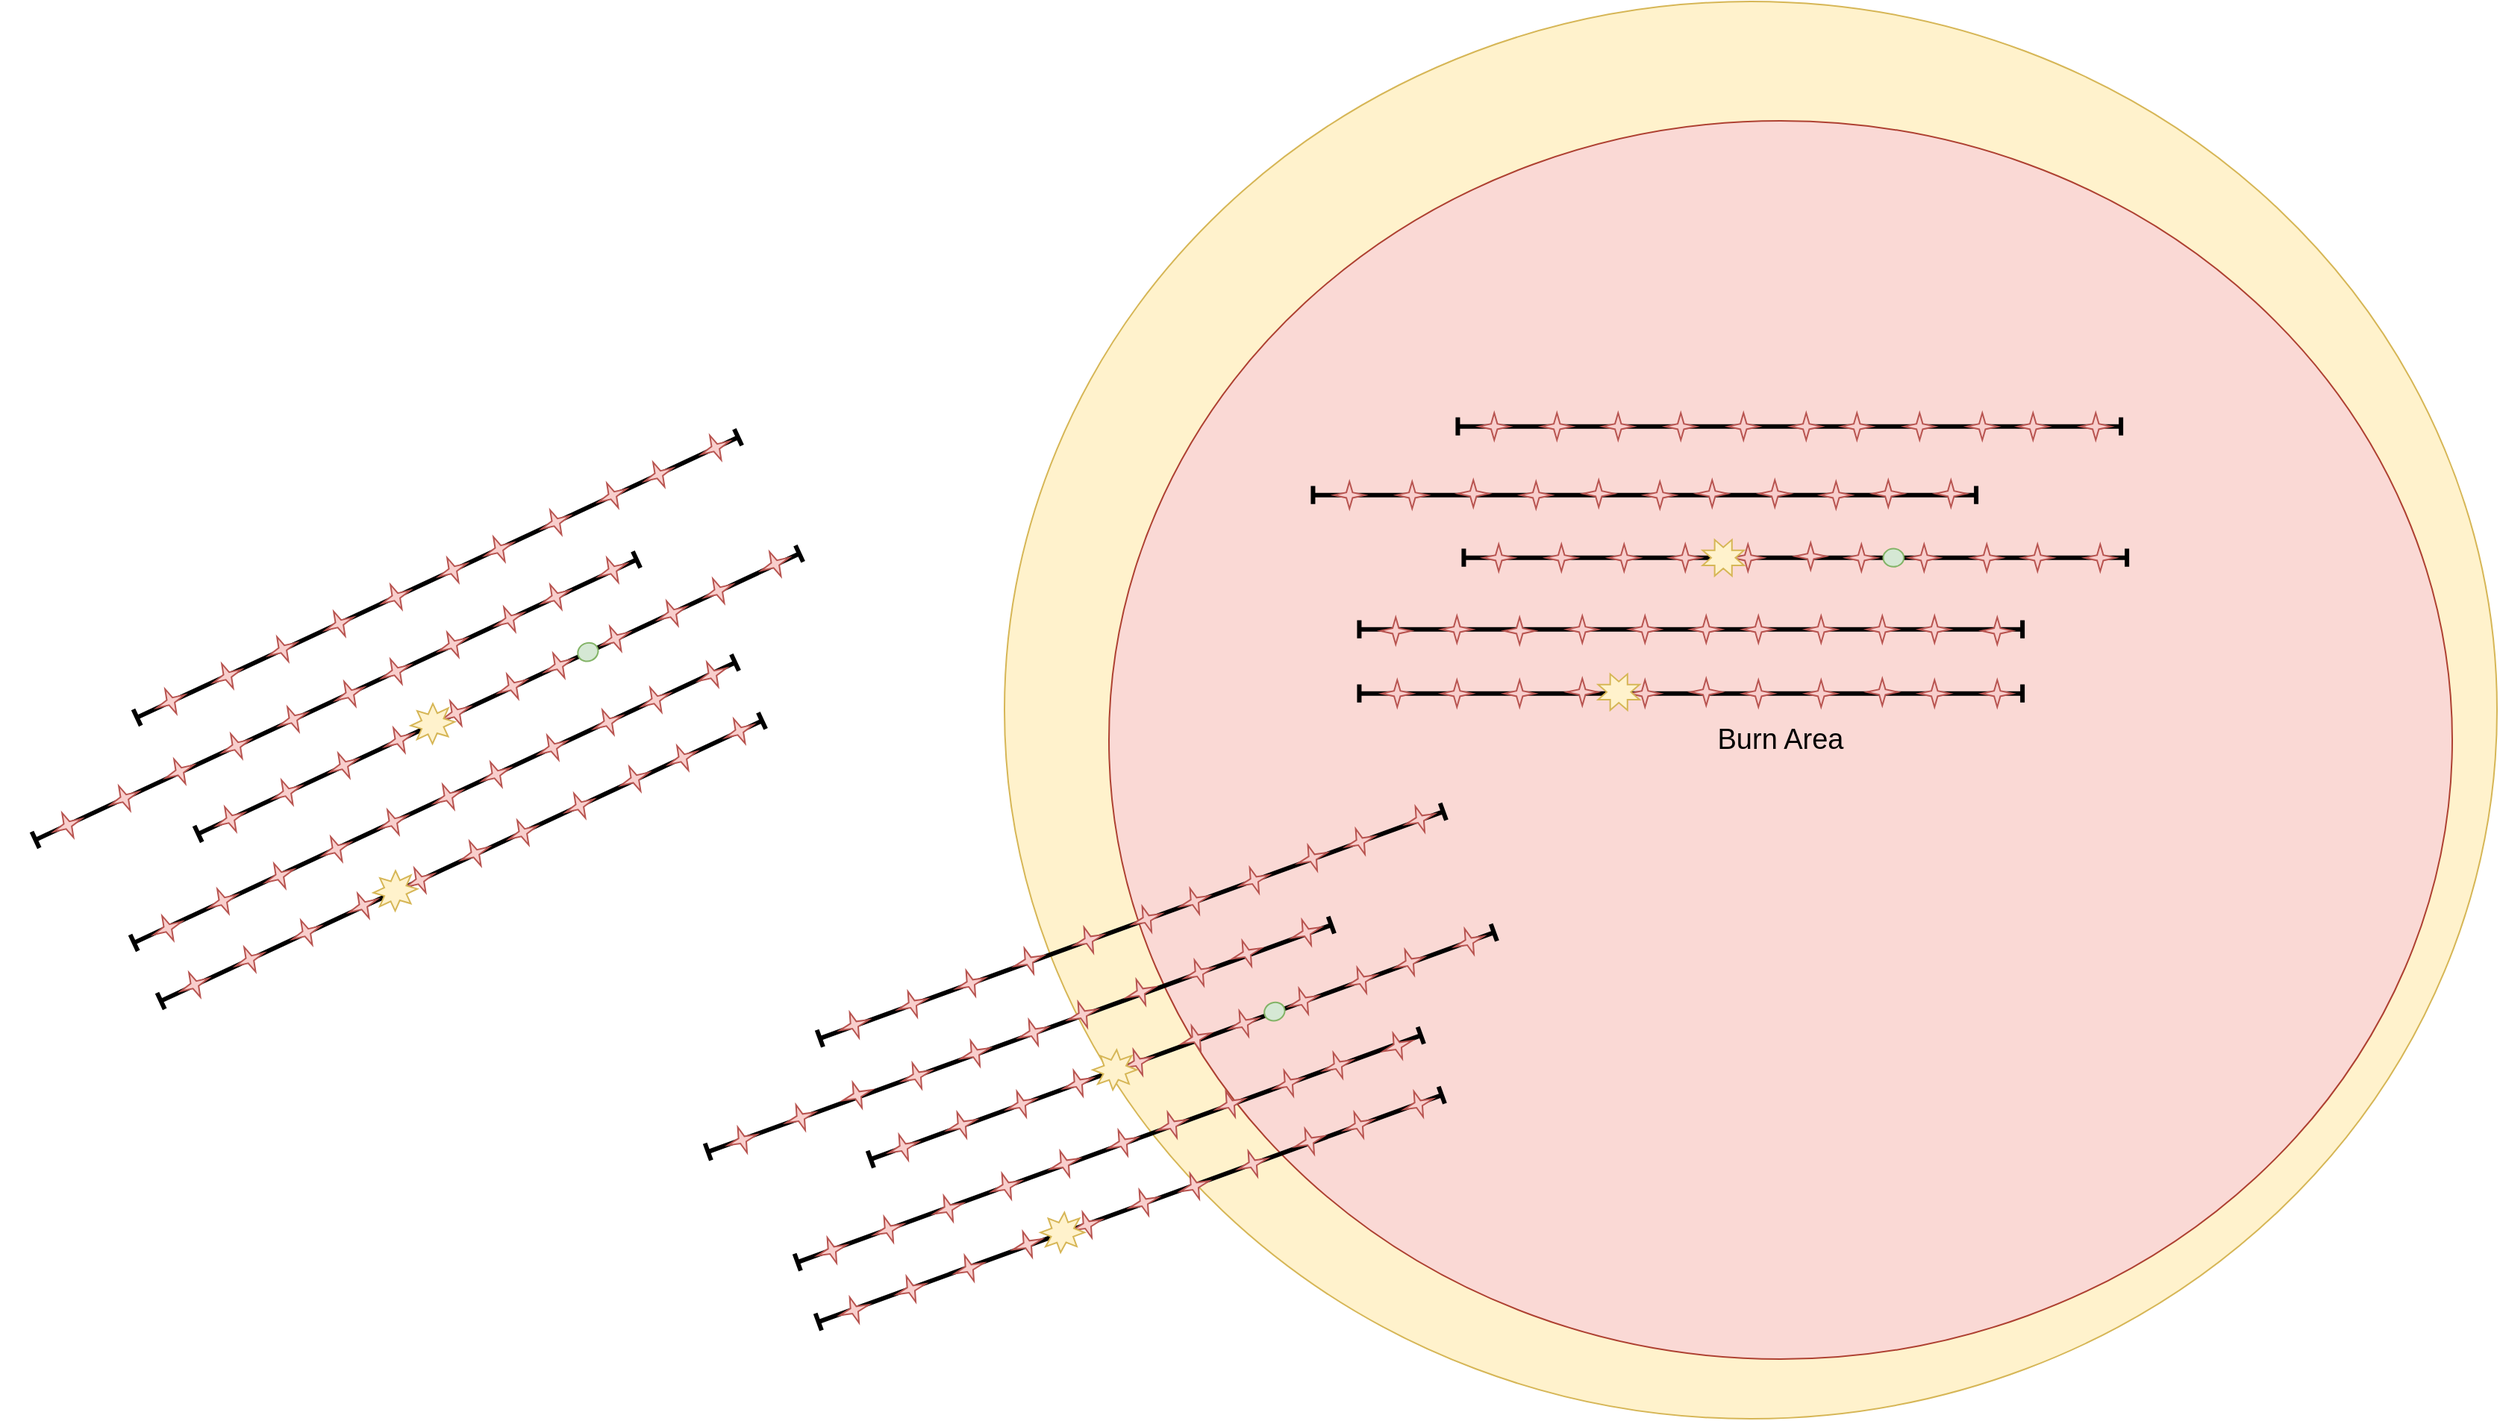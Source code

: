 <mxfile version="14.4.2" type="github" pages="2"><diagram id="HA04Cpn9nzUUd_77Lgpg" name="Page-1"><mxGraphModel dx="1422" dy="1894" grid="1" gridSize="10" guides="1" tooltips="1" connect="1" arrows="1" fold="1" page="1" pageScale="1" pageWidth="850" pageHeight="1100" math="0" shadow="0"><root><mxCell id="0"/><mxCell id="1" parent="0"/><mxCell id="FE4h6nMI_-IRny2-kvsw-892" value="" style="ellipse;whiteSpace=wrap;html=1;gradientDirection=west;fillColor=#fff2cc;strokeColor=#d6b656;" parent="1" vertex="1"><mxGeometry x="680" y="-1100" width="1000" height="950" as="geometry"/></mxCell><mxCell id="FE4h6nMI_-IRny2-kvsw-890" value="&lt;font style=&quot;font-size: 19px&quot;&gt;Burn Area&lt;/font&gt;" style="ellipse;whiteSpace=wrap;html=1;fillColor=#fad9d5;strokeColor=#ae4132;" parent="1" vertex="1"><mxGeometry x="750" y="-1020" width="900" height="830" as="geometry"/></mxCell><mxCell id="FE4h6nMI_-IRny2-kvsw-64" value="" style="group;rotation=-25;" parent="1" vertex="1" connectable="0"><mxGeometry x="24" y="-712" width="545" height="200" as="geometry"/></mxCell><mxCell id="FE4h6nMI_-IRny2-kvsw-1" value="" style="shape=crossbar;whiteSpace=wrap;html=1;rounded=1;strokeWidth=3;rotation=-25;" parent="FE4h6nMI_-IRny2-kvsw-64" vertex="1"><mxGeometry x="70" y="182" width="444.331" height="12.121" as="geometry"/></mxCell><mxCell id="FE4h6nMI_-IRny2-kvsw-2" value="" style="verticalLabelPosition=bottom;verticalAlign=top;html=1;shape=mxgraph.basic.4_point_star_2;dx=0.8;fillColor=#f8cecc;strokeColor=#b85450;rotation=-25;" parent="FE4h6nMI_-IRny2-kvsw-64" vertex="1"><mxGeometry x="103" y="262" width="20.828" height="18.182" as="geometry"/></mxCell><mxCell id="FE4h6nMI_-IRny2-kvsw-3" value="" style="verticalLabelPosition=bottom;verticalAlign=top;html=1;shape=mxgraph.basic.4_point_star_2;dx=0.8;fillColor=#f8cecc;strokeColor=#b85450;rotation=-25;" parent="FE4h6nMI_-IRny2-kvsw-64" vertex="1"><mxGeometry x="140" y="245" width="20.828" height="18.182" as="geometry"/></mxCell><mxCell id="FE4h6nMI_-IRny2-kvsw-4" value="" style="verticalLabelPosition=bottom;verticalAlign=top;html=1;shape=mxgraph.basic.4_point_star_2;dx=0.8;fillColor=#f8cecc;strokeColor=#b85450;rotation=-25;" parent="FE4h6nMI_-IRny2-kvsw-64" vertex="1"><mxGeometry x="178" y="227" width="20.828" height="18.182" as="geometry"/></mxCell><mxCell id="FE4h6nMI_-IRny2-kvsw-5" value="" style="verticalLabelPosition=bottom;verticalAlign=top;html=1;shape=mxgraph.basic.4_point_star_2;dx=0.8;fillColor=#f8cecc;strokeColor=#b85450;rotation=-25;" parent="FE4h6nMI_-IRny2-kvsw-64" vertex="1"><mxGeometry x="216" y="209" width="20.828" height="18.182" as="geometry"/></mxCell><mxCell id="FE4h6nMI_-IRny2-kvsw-6" value="" style="verticalLabelPosition=bottom;verticalAlign=top;html=1;shape=mxgraph.basic.4_point_star_2;dx=0.8;fillColor=#f8cecc;strokeColor=#b85450;rotation=-25;" parent="FE4h6nMI_-IRny2-kvsw-64" vertex="1"><mxGeometry x="254" y="192" width="20.828" height="18.182" as="geometry"/></mxCell><mxCell id="FE4h6nMI_-IRny2-kvsw-7" value="" style="verticalLabelPosition=bottom;verticalAlign=top;html=1;shape=mxgraph.basic.4_point_star_2;dx=0.8;fillColor=#f8cecc;strokeColor=#b85450;rotation=-25;" parent="FE4h6nMI_-IRny2-kvsw-64" vertex="1"><mxGeometry x="291" y="174" width="20.828" height="18.182" as="geometry"/></mxCell><mxCell id="FE4h6nMI_-IRny2-kvsw-8" value="" style="verticalLabelPosition=bottom;verticalAlign=top;html=1;shape=mxgraph.basic.4_point_star_2;dx=0.8;fillColor=#f8cecc;strokeColor=#b85450;rotation=-25;" parent="FE4h6nMI_-IRny2-kvsw-64" vertex="1"><mxGeometry x="323" y="160" width="20.828" height="18.182" as="geometry"/></mxCell><mxCell id="FE4h6nMI_-IRny2-kvsw-9" value="" style="verticalLabelPosition=bottom;verticalAlign=top;html=1;shape=mxgraph.basic.4_point_star_2;dx=0.8;fillColor=#f8cecc;strokeColor=#b85450;rotation=-25;" parent="FE4h6nMI_-IRny2-kvsw-64" vertex="1"><mxGeometry x="361" y="142" width="20.828" height="18.182" as="geometry"/></mxCell><mxCell id="FE4h6nMI_-IRny2-kvsw-10" value="" style="verticalLabelPosition=bottom;verticalAlign=top;html=1;shape=mxgraph.basic.4_point_star_2;dx=0.8;fillColor=#f8cecc;strokeColor=#b85450;rotation=-25;" parent="FE4h6nMI_-IRny2-kvsw-64" vertex="1"><mxGeometry x="398" y="124" width="20.828" height="18.182" as="geometry"/></mxCell><mxCell id="FE4h6nMI_-IRny2-kvsw-11" value="" style="verticalLabelPosition=bottom;verticalAlign=top;html=1;shape=mxgraph.basic.4_point_star_2;dx=0.8;fillColor=#f8cecc;strokeColor=#b85450;rotation=-25;" parent="FE4h6nMI_-IRny2-kvsw-64" vertex="1"><mxGeometry x="430" y="110" width="20.828" height="18.182" as="geometry"/></mxCell><mxCell id="FE4h6nMI_-IRny2-kvsw-12" value="" style="verticalLabelPosition=bottom;verticalAlign=top;html=1;shape=mxgraph.basic.4_point_star_2;dx=0.8;fillColor=#f8cecc;strokeColor=#b85450;rotation=-25;" parent="FE4h6nMI_-IRny2-kvsw-64" vertex="1"><mxGeometry x="468" y="92" width="20.828" height="18.182" as="geometry"/></mxCell><mxCell id="FE4h6nMI_-IRny2-kvsw-13" value="" style="verticalLabelPosition=bottom;verticalAlign=top;html=1;shape=mxgraph.basic.8_point_star;fillColor=#fff2cc;strokeColor=#d6b656;rotation=-25;" parent="FE4h6nMI_-IRny2-kvsw-64" vertex="1"><mxGeometry x="234" y="196" width="27.771" height="24.242" as="geometry"/></mxCell><mxCell id="FE4h6nMI_-IRny2-kvsw-14" value="" style="shape=crossbar;whiteSpace=wrap;html=1;rounded=1;strokeWidth=3;rotation=-25;" parent="FE4h6nMI_-IRny2-kvsw-64" vertex="1"><mxGeometry x="52" y="143" width="444.331" height="12.121" as="geometry"/></mxCell><mxCell id="FE4h6nMI_-IRny2-kvsw-15" value="" style="verticalLabelPosition=bottom;verticalAlign=top;html=1;shape=mxgraph.basic.4_point_star_2;dx=0.8;fillColor=#f8cecc;strokeColor=#b85450;rotation=-25;" parent="FE4h6nMI_-IRny2-kvsw-64" vertex="1"><mxGeometry x="85" y="224" width="20.828" height="18.182" as="geometry"/></mxCell><mxCell id="FE4h6nMI_-IRny2-kvsw-16" value="" style="verticalLabelPosition=bottom;verticalAlign=top;html=1;shape=mxgraph.basic.4_point_star_2;dx=0.8;fillColor=#f8cecc;strokeColor=#b85450;rotation=-25;" parent="FE4h6nMI_-IRny2-kvsw-64" vertex="1"><mxGeometry x="122" y="206" width="20.828" height="18.182" as="geometry"/></mxCell><mxCell id="FE4h6nMI_-IRny2-kvsw-17" value="" style="verticalLabelPosition=bottom;verticalAlign=top;html=1;shape=mxgraph.basic.4_point_star_2;dx=0.8;fillColor=#f8cecc;strokeColor=#b85450;rotation=-25;" parent="FE4h6nMI_-IRny2-kvsw-64" vertex="1"><mxGeometry x="160" y="189" width="20.828" height="18.182" as="geometry"/></mxCell><mxCell id="FE4h6nMI_-IRny2-kvsw-18" value="" style="verticalLabelPosition=bottom;verticalAlign=top;html=1;shape=mxgraph.basic.4_point_star_2;dx=0.8;fillColor=#f8cecc;strokeColor=#b85450;rotation=-25;" parent="FE4h6nMI_-IRny2-kvsw-64" vertex="1"><mxGeometry x="198" y="171" width="20.828" height="18.182" as="geometry"/></mxCell><mxCell id="FE4h6nMI_-IRny2-kvsw-19" value="" style="verticalLabelPosition=bottom;verticalAlign=top;html=1;shape=mxgraph.basic.4_point_star_2;dx=0.8;fillColor=#f8cecc;strokeColor=#b85450;rotation=-25;" parent="FE4h6nMI_-IRny2-kvsw-64" vertex="1"><mxGeometry x="236" y="153" width="20.828" height="18.182" as="geometry"/></mxCell><mxCell id="FE4h6nMI_-IRny2-kvsw-20" value="" style="verticalLabelPosition=bottom;verticalAlign=top;html=1;shape=mxgraph.basic.4_point_star_2;dx=0.8;fillColor=#f8cecc;strokeColor=#b85450;rotation=-25;" parent="FE4h6nMI_-IRny2-kvsw-64" vertex="1"><mxGeometry x="273" y="136" width="20.828" height="18.182" as="geometry"/></mxCell><mxCell id="FE4h6nMI_-IRny2-kvsw-21" value="" style="verticalLabelPosition=bottom;verticalAlign=top;html=1;shape=mxgraph.basic.4_point_star_2;dx=0.8;fillColor=#f8cecc;strokeColor=#b85450;rotation=-25;" parent="FE4h6nMI_-IRny2-kvsw-64" vertex="1"><mxGeometry x="305" y="121" width="20.828" height="18.182" as="geometry"/></mxCell><mxCell id="FE4h6nMI_-IRny2-kvsw-22" value="" style="verticalLabelPosition=bottom;verticalAlign=top;html=1;shape=mxgraph.basic.4_point_star_2;dx=0.8;fillColor=#f8cecc;strokeColor=#b85450;rotation=-25;" parent="FE4h6nMI_-IRny2-kvsw-64" vertex="1"><mxGeometry x="343" y="103" width="20.828" height="18.182" as="geometry"/></mxCell><mxCell id="FE4h6nMI_-IRny2-kvsw-23" value="" style="verticalLabelPosition=bottom;verticalAlign=top;html=1;shape=mxgraph.basic.4_point_star_2;dx=0.8;fillColor=#f8cecc;strokeColor=#b85450;rotation=-25;" parent="FE4h6nMI_-IRny2-kvsw-64" vertex="1"><mxGeometry x="380" y="86" width="20.828" height="18.182" as="geometry"/></mxCell><mxCell id="FE4h6nMI_-IRny2-kvsw-24" value="" style="verticalLabelPosition=bottom;verticalAlign=top;html=1;shape=mxgraph.basic.4_point_star_2;dx=0.8;fillColor=#f8cecc;strokeColor=#b85450;rotation=-25;" parent="FE4h6nMI_-IRny2-kvsw-64" vertex="1"><mxGeometry x="412" y="71" width="20.828" height="18.182" as="geometry"/></mxCell><mxCell id="FE4h6nMI_-IRny2-kvsw-25" value="" style="verticalLabelPosition=bottom;verticalAlign=top;html=1;shape=mxgraph.basic.4_point_star_2;dx=0.8;fillColor=#f8cecc;strokeColor=#b85450;rotation=-25;" parent="FE4h6nMI_-IRny2-kvsw-64" vertex="1"><mxGeometry x="450" y="54" width="20.828" height="18.182" as="geometry"/></mxCell><mxCell id="FE4h6nMI_-IRny2-kvsw-26" value="" style="shape=crossbar;whiteSpace=wrap;html=1;rounded=1;strokeWidth=3;rotation=-25;" parent="FE4h6nMI_-IRny2-kvsw-64" vertex="1"><mxGeometry x="95" y="70" width="444.331" height="12.121" as="geometry"/></mxCell><mxCell id="FE4h6nMI_-IRny2-kvsw-27" value="" style="verticalLabelPosition=bottom;verticalAlign=top;html=1;shape=mxgraph.basic.4_point_star_2;dx=0.8;fillColor=#f8cecc;strokeColor=#b85450;rotation=-25;" parent="FE4h6nMI_-IRny2-kvsw-64" vertex="1"><mxGeometry x="127" y="151" width="20.828" height="18.182" as="geometry"/></mxCell><mxCell id="FE4h6nMI_-IRny2-kvsw-28" value="" style="verticalLabelPosition=bottom;verticalAlign=top;html=1;shape=mxgraph.basic.4_point_star_2;dx=0.8;fillColor=#f8cecc;strokeColor=#b85450;rotation=-25;" parent="FE4h6nMI_-IRny2-kvsw-64" vertex="1"><mxGeometry x="165" y="133" width="20.828" height="18.182" as="geometry"/></mxCell><mxCell id="FE4h6nMI_-IRny2-kvsw-29" value="" style="verticalLabelPosition=bottom;verticalAlign=top;html=1;shape=mxgraph.basic.4_point_star_2;dx=0.8;fillColor=#f8cecc;strokeColor=#b85450;rotation=-25;" parent="FE4h6nMI_-IRny2-kvsw-64" vertex="1"><mxGeometry x="203" y="115" width="20.828" height="18.182" as="geometry"/></mxCell><mxCell id="FE4h6nMI_-IRny2-kvsw-30" value="" style="verticalLabelPosition=bottom;verticalAlign=top;html=1;shape=mxgraph.basic.4_point_star_2;dx=0.8;fillColor=#f8cecc;strokeColor=#b85450;rotation=-25;" parent="FE4h6nMI_-IRny2-kvsw-64" vertex="1"><mxGeometry x="240" y="98" width="20.828" height="18.182" as="geometry"/></mxCell><mxCell id="FE4h6nMI_-IRny2-kvsw-31" value="" style="verticalLabelPosition=bottom;verticalAlign=top;html=1;shape=mxgraph.basic.4_point_star_2;dx=0.8;fillColor=#f8cecc;strokeColor=#b85450;rotation=-25;" parent="FE4h6nMI_-IRny2-kvsw-64" vertex="1"><mxGeometry x="278" y="80" width="20.828" height="18.182" as="geometry"/></mxCell><mxCell id="FE4h6nMI_-IRny2-kvsw-32" value="" style="verticalLabelPosition=bottom;verticalAlign=top;html=1;shape=mxgraph.basic.4_point_star_2;dx=0.8;fillColor=#f8cecc;strokeColor=#b85450;rotation=-25;" parent="FE4h6nMI_-IRny2-kvsw-64" vertex="1"><mxGeometry x="316" y="62" width="20.828" height="18.182" as="geometry"/></mxCell><mxCell id="FE4h6nMI_-IRny2-kvsw-33" value="" style="verticalLabelPosition=bottom;verticalAlign=top;html=1;shape=mxgraph.basic.4_point_star_2;dx=0.8;fillColor=#f8cecc;strokeColor=#b85450;rotation=-25;" parent="FE4h6nMI_-IRny2-kvsw-64" vertex="1"><mxGeometry x="347" y="48" width="20.828" height="18.182" as="geometry"/></mxCell><mxCell id="FE4h6nMI_-IRny2-kvsw-34" value="" style="verticalLabelPosition=bottom;verticalAlign=top;html=1;shape=mxgraph.basic.4_point_star_2;dx=0.8;fillColor=#f8cecc;strokeColor=#b85450;rotation=-25;" parent="FE4h6nMI_-IRny2-kvsw-64" vertex="1"><mxGeometry x="385" y="30" width="20.828" height="18.182" as="geometry"/></mxCell><mxCell id="FE4h6nMI_-IRny2-kvsw-35" value="" style="verticalLabelPosition=bottom;verticalAlign=top;html=1;shape=mxgraph.basic.4_point_star_2;dx=0.8;fillColor=#f8cecc;strokeColor=#b85450;rotation=-25;" parent="FE4h6nMI_-IRny2-kvsw-64" vertex="1"><mxGeometry x="423" y="13" width="20.828" height="18.182" as="geometry"/></mxCell><mxCell id="FE4h6nMI_-IRny2-kvsw-36" value="" style="verticalLabelPosition=bottom;verticalAlign=top;html=1;shape=mxgraph.basic.4_point_star_2;dx=0.8;fillColor=#f8cecc;strokeColor=#b85450;rotation=-25;" parent="FE4h6nMI_-IRny2-kvsw-64" vertex="1"><mxGeometry x="454" y="-2" width="20.828" height="18.182" as="geometry"/></mxCell><mxCell id="FE4h6nMI_-IRny2-kvsw-37" value="" style="verticalLabelPosition=bottom;verticalAlign=top;html=1;shape=mxgraph.basic.4_point_star_2;dx=0.8;fillColor=#f8cecc;strokeColor=#b85450;rotation=-25;" parent="FE4h6nMI_-IRny2-kvsw-64" vertex="1"><mxGeometry x="492" y="-20" width="20.828" height="18.182" as="geometry"/></mxCell><mxCell id="FE4h6nMI_-IRny2-kvsw-38" value="" style="verticalLabelPosition=bottom;verticalAlign=top;html=1;shape=mxgraph.basic.8_point_star;fillColor=#fff2cc;strokeColor=#d6b656;rotation=-25;" parent="FE4h6nMI_-IRny2-kvsw-64" vertex="1"><mxGeometry x="259" y="84" width="27.771" height="24.242" as="geometry"/></mxCell><mxCell id="FE4h6nMI_-IRny2-kvsw-39" value="" style="shape=crossbar;whiteSpace=wrap;html=1;rounded=1;strokeWidth=3;rotation=-25;" parent="FE4h6nMI_-IRny2-kvsw-64" vertex="1"><mxGeometry x="-14" y="74" width="444.331" height="12.121" as="geometry"/></mxCell><mxCell id="FE4h6nMI_-IRny2-kvsw-40" value="" style="verticalLabelPosition=bottom;verticalAlign=top;html=1;shape=mxgraph.basic.4_point_star_2;dx=0.8;fillColor=#f8cecc;strokeColor=#b85450;rotation=-25;" parent="FE4h6nMI_-IRny2-kvsw-64" vertex="1"><mxGeometry x="18" y="155" width="20.828" height="18.182" as="geometry"/></mxCell><mxCell id="FE4h6nMI_-IRny2-kvsw-41" value="" style="verticalLabelPosition=bottom;verticalAlign=top;html=1;shape=mxgraph.basic.4_point_star_2;dx=0.8;fillColor=#f8cecc;strokeColor=#b85450;rotation=-25;" parent="FE4h6nMI_-IRny2-kvsw-64" vertex="1"><mxGeometry x="56" y="137" width="20.828" height="18.182" as="geometry"/></mxCell><mxCell id="FE4h6nMI_-IRny2-kvsw-42" value="" style="verticalLabelPosition=bottom;verticalAlign=top;html=1;shape=mxgraph.basic.4_point_star_2;dx=0.8;fillColor=#f8cecc;strokeColor=#b85450;rotation=-25;" parent="FE4h6nMI_-IRny2-kvsw-64" vertex="1"><mxGeometry x="93" y="119" width="20.828" height="18.182" as="geometry"/></mxCell><mxCell id="FE4h6nMI_-IRny2-kvsw-43" value="" style="verticalLabelPosition=bottom;verticalAlign=top;html=1;shape=mxgraph.basic.4_point_star_2;dx=0.8;fillColor=#f8cecc;strokeColor=#b85450;rotation=-25;" parent="FE4h6nMI_-IRny2-kvsw-64" vertex="1"><mxGeometry x="131" y="102" width="20.828" height="18.182" as="geometry"/></mxCell><mxCell id="FE4h6nMI_-IRny2-kvsw-44" value="" style="verticalLabelPosition=bottom;verticalAlign=top;html=1;shape=mxgraph.basic.4_point_star_2;dx=0.8;fillColor=#f8cecc;strokeColor=#b85450;rotation=-25;" parent="FE4h6nMI_-IRny2-kvsw-64" vertex="1"><mxGeometry x="169" y="84" width="20.828" height="18.182" as="geometry"/></mxCell><mxCell id="FE4h6nMI_-IRny2-kvsw-45" value="" style="verticalLabelPosition=bottom;verticalAlign=top;html=1;shape=mxgraph.basic.4_point_star_2;dx=0.8;fillColor=#f8cecc;strokeColor=#b85450;rotation=-25;" parent="FE4h6nMI_-IRny2-kvsw-64" vertex="1"><mxGeometry x="207" y="67" width="20.828" height="18.182" as="geometry"/></mxCell><mxCell id="FE4h6nMI_-IRny2-kvsw-46" value="" style="verticalLabelPosition=bottom;verticalAlign=top;html=1;shape=mxgraph.basic.4_point_star_2;dx=0.8;fillColor=#f8cecc;strokeColor=#b85450;rotation=-25;" parent="FE4h6nMI_-IRny2-kvsw-64" vertex="1"><mxGeometry x="238" y="52" width="20.828" height="18.182" as="geometry"/></mxCell><mxCell id="FE4h6nMI_-IRny2-kvsw-47" value="" style="verticalLabelPosition=bottom;verticalAlign=top;html=1;shape=mxgraph.basic.4_point_star_2;dx=0.8;fillColor=#f8cecc;strokeColor=#b85450;rotation=-25;" parent="FE4h6nMI_-IRny2-kvsw-64" vertex="1"><mxGeometry x="276" y="34" width="20.828" height="18.182" as="geometry"/></mxCell><mxCell id="FE4h6nMI_-IRny2-kvsw-48" value="" style="verticalLabelPosition=bottom;verticalAlign=top;html=1;shape=mxgraph.basic.4_point_star_2;dx=0.8;fillColor=#f8cecc;strokeColor=#b85450;rotation=-25;" parent="FE4h6nMI_-IRny2-kvsw-64" vertex="1"><mxGeometry x="314" y="17" width="20.828" height="18.182" as="geometry"/></mxCell><mxCell id="FE4h6nMI_-IRny2-kvsw-49" value="" style="verticalLabelPosition=bottom;verticalAlign=top;html=1;shape=mxgraph.basic.4_point_star_2;dx=0.8;fillColor=#f8cecc;strokeColor=#b85450;rotation=-25;" parent="FE4h6nMI_-IRny2-kvsw-64" vertex="1"><mxGeometry x="345" y="2" width="20.828" height="18.182" as="geometry"/></mxCell><mxCell id="FE4h6nMI_-IRny2-kvsw-50" value="" style="verticalLabelPosition=bottom;verticalAlign=top;html=1;shape=mxgraph.basic.4_point_star_2;dx=0.8;fillColor=#f8cecc;strokeColor=#b85450;rotation=-25;" parent="FE4h6nMI_-IRny2-kvsw-64" vertex="1"><mxGeometry x="383" y="-16" width="20.828" height="18.182" as="geometry"/></mxCell><mxCell id="FE4h6nMI_-IRny2-kvsw-51" value="" style="verticalLabelPosition=bottom;verticalAlign=top;html=1;shape=mxgraph.basic.donut;dx=25;fillColor=#d5e8d4;strokeColor=#82b366;rotation=-25;" parent="FE4h6nMI_-IRny2-kvsw-64" vertex="1"><mxGeometry x="370" y="42" width="13.885" height="12.121" as="geometry"/></mxCell><mxCell id="FE4h6nMI_-IRny2-kvsw-52" value="" style="shape=crossbar;whiteSpace=wrap;html=1;rounded=1;strokeWidth=3;rotation=-25;" parent="FE4h6nMI_-IRny2-kvsw-64" vertex="1"><mxGeometry x="54" y="-8" width="444.331" height="12.121" as="geometry"/></mxCell><mxCell id="FE4h6nMI_-IRny2-kvsw-53" value="" style="verticalLabelPosition=bottom;verticalAlign=top;html=1;shape=mxgraph.basic.4_point_star_2;dx=0.8;fillColor=#f8cecc;strokeColor=#b85450;rotation=-25;" parent="FE4h6nMI_-IRny2-kvsw-64" vertex="1"><mxGeometry x="87" y="72" width="20.828" height="18.182" as="geometry"/></mxCell><mxCell id="FE4h6nMI_-IRny2-kvsw-54" value="" style="verticalLabelPosition=bottom;verticalAlign=top;html=1;shape=mxgraph.basic.4_point_star_2;dx=0.8;fillColor=#f8cecc;strokeColor=#b85450;rotation=-25;" parent="FE4h6nMI_-IRny2-kvsw-64" vertex="1"><mxGeometry x="125" y="55" width="20.828" height="18.182" as="geometry"/></mxCell><mxCell id="FE4h6nMI_-IRny2-kvsw-55" value="" style="verticalLabelPosition=bottom;verticalAlign=top;html=1;shape=mxgraph.basic.4_point_star_2;dx=0.8;fillColor=#f8cecc;strokeColor=#b85450;rotation=-25;" parent="FE4h6nMI_-IRny2-kvsw-64" vertex="1"><mxGeometry x="162" y="37" width="20.828" height="18.182" as="geometry"/></mxCell><mxCell id="FE4h6nMI_-IRny2-kvsw-56" value="" style="verticalLabelPosition=bottom;verticalAlign=top;html=1;shape=mxgraph.basic.4_point_star_2;dx=0.8;fillColor=#f8cecc;strokeColor=#b85450;rotation=-25;" parent="FE4h6nMI_-IRny2-kvsw-64" vertex="1"><mxGeometry x="200" y="20" width="20.828" height="18.182" as="geometry"/></mxCell><mxCell id="FE4h6nMI_-IRny2-kvsw-57" value="" style="verticalLabelPosition=bottom;verticalAlign=top;html=1;shape=mxgraph.basic.4_point_star_2;dx=0.8;fillColor=#f8cecc;strokeColor=#b85450;rotation=-25;" parent="FE4h6nMI_-IRny2-kvsw-64" vertex="1"><mxGeometry x="238" y="2" width="20.828" height="18.182" as="geometry"/></mxCell><mxCell id="FE4h6nMI_-IRny2-kvsw-58" value="" style="verticalLabelPosition=bottom;verticalAlign=top;html=1;shape=mxgraph.basic.4_point_star_2;dx=0.8;fillColor=#f8cecc;strokeColor=#b85450;rotation=-25;" parent="FE4h6nMI_-IRny2-kvsw-64" vertex="1"><mxGeometry x="276" y="-16" width="20.828" height="18.182" as="geometry"/></mxCell><mxCell id="FE4h6nMI_-IRny2-kvsw-59" value="" style="verticalLabelPosition=bottom;verticalAlign=top;html=1;shape=mxgraph.basic.4_point_star_2;dx=0.8;fillColor=#f8cecc;strokeColor=#b85450;rotation=-25;" parent="FE4h6nMI_-IRny2-kvsw-64" vertex="1"><mxGeometry x="307" y="-30" width="20.828" height="18.182" as="geometry"/></mxCell><mxCell id="FE4h6nMI_-IRny2-kvsw-60" value="" style="verticalLabelPosition=bottom;verticalAlign=top;html=1;shape=mxgraph.basic.4_point_star_2;dx=0.8;fillColor=#f8cecc;strokeColor=#b85450;rotation=-25;" parent="FE4h6nMI_-IRny2-kvsw-64" vertex="1"><mxGeometry x="345" y="-48" width="20.828" height="18.182" as="geometry"/></mxCell><mxCell id="FE4h6nMI_-IRny2-kvsw-61" value="" style="verticalLabelPosition=bottom;verticalAlign=top;html=1;shape=mxgraph.basic.4_point_star_2;dx=0.8;fillColor=#f8cecc;strokeColor=#b85450;rotation=-25;" parent="FE4h6nMI_-IRny2-kvsw-64" vertex="1"><mxGeometry x="383" y="-66" width="20.828" height="18.182" as="geometry"/></mxCell><mxCell id="FE4h6nMI_-IRny2-kvsw-62" value="" style="verticalLabelPosition=bottom;verticalAlign=top;html=1;shape=mxgraph.basic.4_point_star_2;dx=0.8;fillColor=#f8cecc;strokeColor=#b85450;rotation=-25;" parent="FE4h6nMI_-IRny2-kvsw-64" vertex="1"><mxGeometry x="414" y="-80" width="20.828" height="18.182" as="geometry"/></mxCell><mxCell id="FE4h6nMI_-IRny2-kvsw-63" value="" style="verticalLabelPosition=bottom;verticalAlign=top;html=1;shape=mxgraph.basic.4_point_star_2;dx=0.8;fillColor=#f8cecc;strokeColor=#b85450;rotation=-25;" parent="FE4h6nMI_-IRny2-kvsw-64" vertex="1"><mxGeometry x="452" y="-98" width="20.828" height="18.182" as="geometry"/></mxCell><mxCell id="FE4h6nMI_-IRny2-kvsw-760" value="" style="group;rotation=0;" parent="1" vertex="1" connectable="0"><mxGeometry x="886.731" y="-824.206" width="545" height="200" as="geometry"/></mxCell><mxCell id="FE4h6nMI_-IRny2-kvsw-761" value="" style="shape=crossbar;whiteSpace=wrap;html=1;rounded=1;strokeWidth=3;rotation=0;" parent="FE4h6nMI_-IRny2-kvsw-760" vertex="1"><mxGeometry x="31" y="182" width="444.331" height="12.121" as="geometry"/></mxCell><mxCell id="FE4h6nMI_-IRny2-kvsw-762" value="" style="verticalLabelPosition=bottom;verticalAlign=top;html=1;shape=mxgraph.basic.4_point_star_2;dx=0.8;fillColor=#f8cecc;strokeColor=#b85450;rotation=0;" parent="FE4h6nMI_-IRny2-kvsw-760" vertex="1"><mxGeometry x="46" y="179" width="20.828" height="18.182" as="geometry"/></mxCell><mxCell id="FE4h6nMI_-IRny2-kvsw-763" value="" style="verticalLabelPosition=bottom;verticalAlign=top;html=1;shape=mxgraph.basic.4_point_star_2;dx=0.8;fillColor=#f8cecc;strokeColor=#b85450;rotation=0;" parent="FE4h6nMI_-IRny2-kvsw-760" vertex="1"><mxGeometry x="86" y="179" width="20.828" height="18.182" as="geometry"/></mxCell><mxCell id="FE4h6nMI_-IRny2-kvsw-764" value="" style="verticalLabelPosition=bottom;verticalAlign=top;html=1;shape=mxgraph.basic.4_point_star_2;dx=0.8;fillColor=#f8cecc;strokeColor=#b85450;rotation=0;" parent="FE4h6nMI_-IRny2-kvsw-760" vertex="1"><mxGeometry x="128" y="179" width="20.828" height="18.182" as="geometry"/></mxCell><mxCell id="FE4h6nMI_-IRny2-kvsw-765" value="" style="verticalLabelPosition=bottom;verticalAlign=top;html=1;shape=mxgraph.basic.4_point_star_2;dx=0.8;fillColor=#f8cecc;strokeColor=#b85450;rotation=0;" parent="FE4h6nMI_-IRny2-kvsw-760" vertex="1"><mxGeometry x="170" y="178" width="20.828" height="18.182" as="geometry"/></mxCell><mxCell id="FE4h6nMI_-IRny2-kvsw-766" value="" style="verticalLabelPosition=bottom;verticalAlign=top;html=1;shape=mxgraph.basic.4_point_star_2;dx=0.8;fillColor=#f8cecc;strokeColor=#b85450;rotation=0;" parent="FE4h6nMI_-IRny2-kvsw-760" vertex="1"><mxGeometry x="212" y="179" width="20.828" height="18.182" as="geometry"/></mxCell><mxCell id="FE4h6nMI_-IRny2-kvsw-767" value="" style="verticalLabelPosition=bottom;verticalAlign=top;html=1;shape=mxgraph.basic.4_point_star_2;dx=0.8;fillColor=#f8cecc;strokeColor=#b85450;rotation=0;" parent="FE4h6nMI_-IRny2-kvsw-760" vertex="1"><mxGeometry x="253" y="178" width="20.828" height="18.182" as="geometry"/></mxCell><mxCell id="FE4h6nMI_-IRny2-kvsw-768" value="" style="verticalLabelPosition=bottom;verticalAlign=top;html=1;shape=mxgraph.basic.4_point_star_2;dx=0.8;fillColor=#f8cecc;strokeColor=#b85450;rotation=0;" parent="FE4h6nMI_-IRny2-kvsw-760" vertex="1"><mxGeometry x="288" y="179" width="20.828" height="18.182" as="geometry"/></mxCell><mxCell id="FE4h6nMI_-IRny2-kvsw-769" value="" style="verticalLabelPosition=bottom;verticalAlign=top;html=1;shape=mxgraph.basic.4_point_star_2;dx=0.8;fillColor=#f8cecc;strokeColor=#b85450;rotation=0;" parent="FE4h6nMI_-IRny2-kvsw-760" vertex="1"><mxGeometry x="330" y="179" width="20.828" height="18.182" as="geometry"/></mxCell><mxCell id="FE4h6nMI_-IRny2-kvsw-770" value="" style="verticalLabelPosition=bottom;verticalAlign=top;html=1;shape=mxgraph.basic.4_point_star_2;dx=0.8;fillColor=#f8cecc;strokeColor=#b85450;rotation=0;" parent="FE4h6nMI_-IRny2-kvsw-760" vertex="1"><mxGeometry x="371" y="178" width="20.828" height="18.182" as="geometry"/></mxCell><mxCell id="FE4h6nMI_-IRny2-kvsw-771" value="" style="verticalLabelPosition=bottom;verticalAlign=top;html=1;shape=mxgraph.basic.4_point_star_2;dx=0.8;fillColor=#f8cecc;strokeColor=#b85450;rotation=0;" parent="FE4h6nMI_-IRny2-kvsw-760" vertex="1"><mxGeometry x="406" y="179" width="20.828" height="18.182" as="geometry"/></mxCell><mxCell id="FE4h6nMI_-IRny2-kvsw-772" value="" style="verticalLabelPosition=bottom;verticalAlign=top;html=1;shape=mxgraph.basic.4_point_star_2;dx=0.8;fillColor=#f8cecc;strokeColor=#b85450;rotation=0;" parent="FE4h6nMI_-IRny2-kvsw-760" vertex="1"><mxGeometry x="448" y="179" width="20.828" height="18.182" as="geometry"/></mxCell><mxCell id="FE4h6nMI_-IRny2-kvsw-773" value="" style="verticalLabelPosition=bottom;verticalAlign=top;html=1;shape=mxgraph.basic.8_point_star;fillColor=#fff2cc;strokeColor=#d6b656;rotation=0;" parent="FE4h6nMI_-IRny2-kvsw-760" vertex="1"><mxGeometry x="191" y="175" width="27.771" height="24.242" as="geometry"/></mxCell><mxCell id="FE4h6nMI_-IRny2-kvsw-774" value="" style="shape=crossbar;whiteSpace=wrap;html=1;rounded=1;strokeWidth=3;rotation=0;" parent="FE4h6nMI_-IRny2-kvsw-760" vertex="1"><mxGeometry x="31" y="139" width="444.331" height="12.121" as="geometry"/></mxCell><mxCell id="FE4h6nMI_-IRny2-kvsw-775" value="" style="verticalLabelPosition=bottom;verticalAlign=top;html=1;shape=mxgraph.basic.4_point_star_2;dx=0.8;fillColor=#f8cecc;strokeColor=#b85450;rotation=0;" parent="FE4h6nMI_-IRny2-kvsw-760" vertex="1"><mxGeometry x="45" y="137" width="20.828" height="18.182" as="geometry"/></mxCell><mxCell id="FE4h6nMI_-IRny2-kvsw-776" value="" style="verticalLabelPosition=bottom;verticalAlign=top;html=1;shape=mxgraph.basic.4_point_star_2;dx=0.8;fillColor=#f8cecc;strokeColor=#b85450;rotation=0;" parent="FE4h6nMI_-IRny2-kvsw-760" vertex="1"><mxGeometry x="86" y="136" width="20.828" height="18.182" as="geometry"/></mxCell><mxCell id="FE4h6nMI_-IRny2-kvsw-777" value="" style="verticalLabelPosition=bottom;verticalAlign=top;html=1;shape=mxgraph.basic.4_point_star_2;dx=0.8;fillColor=#f8cecc;strokeColor=#b85450;rotation=0;" parent="FE4h6nMI_-IRny2-kvsw-760" vertex="1"><mxGeometry x="128" y="137" width="20.828" height="18.182" as="geometry"/></mxCell><mxCell id="FE4h6nMI_-IRny2-kvsw-778" value="" style="verticalLabelPosition=bottom;verticalAlign=top;html=1;shape=mxgraph.basic.4_point_star_2;dx=0.8;fillColor=#f8cecc;strokeColor=#b85450;rotation=0;" parent="FE4h6nMI_-IRny2-kvsw-760" vertex="1"><mxGeometry x="170" y="136" width="20.828" height="18.182" as="geometry"/></mxCell><mxCell id="FE4h6nMI_-IRny2-kvsw-779" value="" style="verticalLabelPosition=bottom;verticalAlign=top;html=1;shape=mxgraph.basic.4_point_star_2;dx=0.8;fillColor=#f8cecc;strokeColor=#b85450;rotation=0;" parent="FE4h6nMI_-IRny2-kvsw-760" vertex="1"><mxGeometry x="212" y="136" width="20.828" height="18.182" as="geometry"/></mxCell><mxCell id="FE4h6nMI_-IRny2-kvsw-780" value="" style="verticalLabelPosition=bottom;verticalAlign=top;html=1;shape=mxgraph.basic.4_point_star_2;dx=0.8;fillColor=#f8cecc;strokeColor=#b85450;rotation=0;" parent="FE4h6nMI_-IRny2-kvsw-760" vertex="1"><mxGeometry x="253" y="136" width="20.828" height="18.182" as="geometry"/></mxCell><mxCell id="FE4h6nMI_-IRny2-kvsw-781" value="" style="verticalLabelPosition=bottom;verticalAlign=top;html=1;shape=mxgraph.basic.4_point_star_2;dx=0.8;fillColor=#f8cecc;strokeColor=#b85450;rotation=0;" parent="FE4h6nMI_-IRny2-kvsw-760" vertex="1"><mxGeometry x="288" y="136" width="20.828" height="18.182" as="geometry"/></mxCell><mxCell id="FE4h6nMI_-IRny2-kvsw-782" value="" style="verticalLabelPosition=bottom;verticalAlign=top;html=1;shape=mxgraph.basic.4_point_star_2;dx=0.8;fillColor=#f8cecc;strokeColor=#b85450;rotation=0;" parent="FE4h6nMI_-IRny2-kvsw-760" vertex="1"><mxGeometry x="330" y="136" width="20.828" height="18.182" as="geometry"/></mxCell><mxCell id="FE4h6nMI_-IRny2-kvsw-783" value="" style="verticalLabelPosition=bottom;verticalAlign=top;html=1;shape=mxgraph.basic.4_point_star_2;dx=0.8;fillColor=#f8cecc;strokeColor=#b85450;rotation=0;" parent="FE4h6nMI_-IRny2-kvsw-760" vertex="1"><mxGeometry x="371" y="136" width="20.828" height="18.182" as="geometry"/></mxCell><mxCell id="FE4h6nMI_-IRny2-kvsw-784" value="" style="verticalLabelPosition=bottom;verticalAlign=top;html=1;shape=mxgraph.basic.4_point_star_2;dx=0.8;fillColor=#f8cecc;strokeColor=#b85450;rotation=0;" parent="FE4h6nMI_-IRny2-kvsw-760" vertex="1"><mxGeometry x="406" y="136" width="20.828" height="18.182" as="geometry"/></mxCell><mxCell id="FE4h6nMI_-IRny2-kvsw-785" value="" style="verticalLabelPosition=bottom;verticalAlign=top;html=1;shape=mxgraph.basic.4_point_star_2;dx=0.8;fillColor=#f8cecc;strokeColor=#b85450;rotation=0;" parent="FE4h6nMI_-IRny2-kvsw-760" vertex="1"><mxGeometry x="448" y="137" width="20.828" height="18.182" as="geometry"/></mxCell><mxCell id="FE4h6nMI_-IRny2-kvsw-786" value="" style="shape=crossbar;whiteSpace=wrap;html=1;rounded=1;strokeWidth=3;rotation=0;" parent="FE4h6nMI_-IRny2-kvsw-760" vertex="1"><mxGeometry x="101" y="91" width="444.331" height="12.121" as="geometry"/></mxCell><mxCell id="FE4h6nMI_-IRny2-kvsw-787" value="" style="verticalLabelPosition=bottom;verticalAlign=top;html=1;shape=mxgraph.basic.4_point_star_2;dx=0.8;fillColor=#f8cecc;strokeColor=#b85450;rotation=0;" parent="FE4h6nMI_-IRny2-kvsw-760" vertex="1"><mxGeometry x="114" y="88" width="20.828" height="18.182" as="geometry"/></mxCell><mxCell id="FE4h6nMI_-IRny2-kvsw-788" value="" style="verticalLabelPosition=bottom;verticalAlign=top;html=1;shape=mxgraph.basic.4_point_star_2;dx=0.8;fillColor=#f8cecc;strokeColor=#b85450;rotation=0;" parent="FE4h6nMI_-IRny2-kvsw-760" vertex="1"><mxGeometry x="156" y="88" width="20.828" height="18.182" as="geometry"/></mxCell><mxCell id="FE4h6nMI_-IRny2-kvsw-789" value="" style="verticalLabelPosition=bottom;verticalAlign=top;html=1;shape=mxgraph.basic.4_point_star_2;dx=0.8;fillColor=#f8cecc;strokeColor=#b85450;rotation=0;" parent="FE4h6nMI_-IRny2-kvsw-760" vertex="1"><mxGeometry x="198" y="88" width="20.828" height="18.182" as="geometry"/></mxCell><mxCell id="FE4h6nMI_-IRny2-kvsw-790" value="" style="verticalLabelPosition=bottom;verticalAlign=top;html=1;shape=mxgraph.basic.4_point_star_2;dx=0.8;fillColor=#f8cecc;strokeColor=#b85450;rotation=0;" parent="FE4h6nMI_-IRny2-kvsw-760" vertex="1"><mxGeometry x="239" y="88" width="20.828" height="18.182" as="geometry"/></mxCell><mxCell id="FE4h6nMI_-IRny2-kvsw-791" value="" style="verticalLabelPosition=bottom;verticalAlign=top;html=1;shape=mxgraph.basic.4_point_star_2;dx=0.8;fillColor=#f8cecc;strokeColor=#b85450;rotation=0;" parent="FE4h6nMI_-IRny2-kvsw-760" vertex="1"><mxGeometry x="281" y="88" width="20.828" height="18.182" as="geometry"/></mxCell><mxCell id="FE4h6nMI_-IRny2-kvsw-792" value="" style="verticalLabelPosition=bottom;verticalAlign=top;html=1;shape=mxgraph.basic.4_point_star_2;dx=0.8;fillColor=#f8cecc;strokeColor=#b85450;rotation=0;" parent="FE4h6nMI_-IRny2-kvsw-760" vertex="1"><mxGeometry x="323" y="87" width="20.828" height="18.182" as="geometry"/></mxCell><mxCell id="FE4h6nMI_-IRny2-kvsw-793" value="" style="verticalLabelPosition=bottom;verticalAlign=top;html=1;shape=mxgraph.basic.4_point_star_2;dx=0.8;fillColor=#f8cecc;strokeColor=#b85450;rotation=0;" parent="FE4h6nMI_-IRny2-kvsw-760" vertex="1"><mxGeometry x="357" y="88" width="20.828" height="18.182" as="geometry"/></mxCell><mxCell id="FE4h6nMI_-IRny2-kvsw-794" value="" style="verticalLabelPosition=bottom;verticalAlign=top;html=1;shape=mxgraph.basic.4_point_star_2;dx=0.8;fillColor=#f8cecc;strokeColor=#b85450;rotation=0;" parent="FE4h6nMI_-IRny2-kvsw-760" vertex="1"><mxGeometry x="399" y="88" width="20.828" height="18.182" as="geometry"/></mxCell><mxCell id="FE4h6nMI_-IRny2-kvsw-795" value="" style="verticalLabelPosition=bottom;verticalAlign=top;html=1;shape=mxgraph.basic.4_point_star_2;dx=0.8;fillColor=#f8cecc;strokeColor=#b85450;rotation=0;" parent="FE4h6nMI_-IRny2-kvsw-760" vertex="1"><mxGeometry x="441" y="88" width="20.828" height="18.182" as="geometry"/></mxCell><mxCell id="FE4h6nMI_-IRny2-kvsw-796" value="" style="verticalLabelPosition=bottom;verticalAlign=top;html=1;shape=mxgraph.basic.4_point_star_2;dx=0.8;fillColor=#f8cecc;strokeColor=#b85450;rotation=0;" parent="FE4h6nMI_-IRny2-kvsw-760" vertex="1"><mxGeometry x="475" y="88" width="20.828" height="18.182" as="geometry"/></mxCell><mxCell id="FE4h6nMI_-IRny2-kvsw-797" value="" style="verticalLabelPosition=bottom;verticalAlign=top;html=1;shape=mxgraph.basic.4_point_star_2;dx=0.8;fillColor=#f8cecc;strokeColor=#b85450;rotation=0;" parent="FE4h6nMI_-IRny2-kvsw-760" vertex="1"><mxGeometry x="517" y="88" width="20.828" height="18.182" as="geometry"/></mxCell><mxCell id="FE4h6nMI_-IRny2-kvsw-798" value="" style="verticalLabelPosition=bottom;verticalAlign=top;html=1;shape=mxgraph.basic.8_point_star;fillColor=#fff2cc;strokeColor=#d6b656;rotation=0;" parent="FE4h6nMI_-IRny2-kvsw-760" vertex="1"><mxGeometry x="261" y="85" width="27.771" height="24.242" as="geometry"/></mxCell><mxCell id="FE4h6nMI_-IRny2-kvsw-799" value="" style="shape=crossbar;whiteSpace=wrap;html=1;rounded=1;strokeWidth=3;rotation=0;" parent="FE4h6nMI_-IRny2-kvsw-760" vertex="1"><mxGeometry y="49" width="444.331" height="12.121" as="geometry"/></mxCell><mxCell id="FE4h6nMI_-IRny2-kvsw-800" value="" style="verticalLabelPosition=bottom;verticalAlign=top;html=1;shape=mxgraph.basic.4_point_star_2;dx=0.8;fillColor=#f8cecc;strokeColor=#b85450;rotation=0;" parent="FE4h6nMI_-IRny2-kvsw-760" vertex="1"><mxGeometry x="14" y="46" width="20.828" height="18.182" as="geometry"/></mxCell><mxCell id="FE4h6nMI_-IRny2-kvsw-801" value="" style="verticalLabelPosition=bottom;verticalAlign=top;html=1;shape=mxgraph.basic.4_point_star_2;dx=0.8;fillColor=#f8cecc;strokeColor=#b85450;rotation=0;" parent="FE4h6nMI_-IRny2-kvsw-760" vertex="1"><mxGeometry x="56" y="46" width="20.828" height="18.182" as="geometry"/></mxCell><mxCell id="FE4h6nMI_-IRny2-kvsw-802" value="" style="verticalLabelPosition=bottom;verticalAlign=top;html=1;shape=mxgraph.basic.4_point_star_2;dx=0.8;fillColor=#f8cecc;strokeColor=#b85450;rotation=0;" parent="FE4h6nMI_-IRny2-kvsw-760" vertex="1"><mxGeometry x="97" y="45" width="20.828" height="18.182" as="geometry"/></mxCell><mxCell id="FE4h6nMI_-IRny2-kvsw-803" value="" style="verticalLabelPosition=bottom;verticalAlign=top;html=1;shape=mxgraph.basic.4_point_star_2;dx=0.8;fillColor=#f8cecc;strokeColor=#b85450;rotation=0;" parent="FE4h6nMI_-IRny2-kvsw-760" vertex="1"><mxGeometry x="139" y="46" width="20.828" height="18.182" as="geometry"/></mxCell><mxCell id="FE4h6nMI_-IRny2-kvsw-804" value="" style="verticalLabelPosition=bottom;verticalAlign=top;html=1;shape=mxgraph.basic.4_point_star_2;dx=0.8;fillColor=#f8cecc;strokeColor=#b85450;rotation=0;" parent="FE4h6nMI_-IRny2-kvsw-760" vertex="1"><mxGeometry x="181" y="45" width="20.828" height="18.182" as="geometry"/></mxCell><mxCell id="FE4h6nMI_-IRny2-kvsw-805" value="" style="verticalLabelPosition=bottom;verticalAlign=top;html=1;shape=mxgraph.basic.4_point_star_2;dx=0.8;fillColor=#f8cecc;strokeColor=#b85450;rotation=0;" parent="FE4h6nMI_-IRny2-kvsw-760" vertex="1"><mxGeometry x="222" y="46" width="20.828" height="18.182" as="geometry"/></mxCell><mxCell id="FE4h6nMI_-IRny2-kvsw-806" value="" style="verticalLabelPosition=bottom;verticalAlign=top;html=1;shape=mxgraph.basic.4_point_star_2;dx=0.8;fillColor=#f8cecc;strokeColor=#b85450;rotation=0;" parent="FE4h6nMI_-IRny2-kvsw-760" vertex="1"><mxGeometry x="257" y="45" width="20.828" height="18.182" as="geometry"/></mxCell><mxCell id="FE4h6nMI_-IRny2-kvsw-807" value="" style="verticalLabelPosition=bottom;verticalAlign=top;html=1;shape=mxgraph.basic.4_point_star_2;dx=0.8;fillColor=#f8cecc;strokeColor=#b85450;rotation=0;" parent="FE4h6nMI_-IRny2-kvsw-760" vertex="1"><mxGeometry x="299" y="45" width="20.828" height="18.182" as="geometry"/></mxCell><mxCell id="FE4h6nMI_-IRny2-kvsw-808" value="" style="verticalLabelPosition=bottom;verticalAlign=top;html=1;shape=mxgraph.basic.4_point_star_2;dx=0.8;fillColor=#f8cecc;strokeColor=#b85450;rotation=0;" parent="FE4h6nMI_-IRny2-kvsw-760" vertex="1"><mxGeometry x="340" y="46" width="20.828" height="18.182" as="geometry"/></mxCell><mxCell id="FE4h6nMI_-IRny2-kvsw-809" value="" style="verticalLabelPosition=bottom;verticalAlign=top;html=1;shape=mxgraph.basic.4_point_star_2;dx=0.8;fillColor=#f8cecc;strokeColor=#b85450;rotation=0;" parent="FE4h6nMI_-IRny2-kvsw-760" vertex="1"><mxGeometry x="375" y="45" width="20.828" height="18.182" as="geometry"/></mxCell><mxCell id="FE4h6nMI_-IRny2-kvsw-810" value="" style="verticalLabelPosition=bottom;verticalAlign=top;html=1;shape=mxgraph.basic.4_point_star_2;dx=0.8;fillColor=#f8cecc;strokeColor=#b85450;rotation=0;" parent="FE4h6nMI_-IRny2-kvsw-760" vertex="1"><mxGeometry x="417" y="45" width="20.828" height="18.182" as="geometry"/></mxCell><mxCell id="FE4h6nMI_-IRny2-kvsw-811" value="" style="verticalLabelPosition=bottom;verticalAlign=top;html=1;shape=mxgraph.basic.donut;dx=25;fillColor=#d5e8d4;strokeColor=#82b366;rotation=0;" parent="FE4h6nMI_-IRny2-kvsw-760" vertex="1"><mxGeometry x="382" y="91" width="13.885" height="12.121" as="geometry"/></mxCell><mxCell id="FE4h6nMI_-IRny2-kvsw-812" value="" style="shape=crossbar;whiteSpace=wrap;html=1;rounded=1;strokeWidth=3;rotation=0;" parent="FE4h6nMI_-IRny2-kvsw-760" vertex="1"><mxGeometry x="97" y="3" width="444.331" height="12.121" as="geometry"/></mxCell><mxCell id="FE4h6nMI_-IRny2-kvsw-813" value="" style="verticalLabelPosition=bottom;verticalAlign=top;html=1;shape=mxgraph.basic.4_point_star_2;dx=0.8;fillColor=#f8cecc;strokeColor=#b85450;rotation=0;" parent="FE4h6nMI_-IRny2-kvsw-760" vertex="1"><mxGeometry x="111" width="20.828" height="18.182" as="geometry"/></mxCell><mxCell id="FE4h6nMI_-IRny2-kvsw-814" value="" style="verticalLabelPosition=bottom;verticalAlign=top;html=1;shape=mxgraph.basic.4_point_star_2;dx=0.8;fillColor=#f8cecc;strokeColor=#b85450;rotation=0;" parent="FE4h6nMI_-IRny2-kvsw-760" vertex="1"><mxGeometry x="153" width="20.828" height="18.182" as="geometry"/></mxCell><mxCell id="FE4h6nMI_-IRny2-kvsw-815" value="" style="verticalLabelPosition=bottom;verticalAlign=top;html=1;shape=mxgraph.basic.4_point_star_2;dx=0.8;fillColor=#f8cecc;strokeColor=#b85450;rotation=0;" parent="FE4h6nMI_-IRny2-kvsw-760" vertex="1"><mxGeometry x="194" width="20.828" height="18.182" as="geometry"/></mxCell><mxCell id="FE4h6nMI_-IRny2-kvsw-816" value="" style="verticalLabelPosition=bottom;verticalAlign=top;html=1;shape=mxgraph.basic.4_point_star_2;dx=0.8;fillColor=#f8cecc;strokeColor=#b85450;rotation=0;" parent="FE4h6nMI_-IRny2-kvsw-760" vertex="1"><mxGeometry x="236" width="20.828" height="18.182" as="geometry"/></mxCell><mxCell id="FE4h6nMI_-IRny2-kvsw-817" value="" style="verticalLabelPosition=bottom;verticalAlign=top;html=1;shape=mxgraph.basic.4_point_star_2;dx=0.8;fillColor=#f8cecc;strokeColor=#b85450;rotation=0;" parent="FE4h6nMI_-IRny2-kvsw-760" vertex="1"><mxGeometry x="278" width="20.828" height="18.182" as="geometry"/></mxCell><mxCell id="FE4h6nMI_-IRny2-kvsw-818" value="" style="verticalLabelPosition=bottom;verticalAlign=top;html=1;shape=mxgraph.basic.4_point_star_2;dx=0.8;fillColor=#f8cecc;strokeColor=#b85450;rotation=0;" parent="FE4h6nMI_-IRny2-kvsw-760" vertex="1"><mxGeometry x="320" width="20.828" height="18.182" as="geometry"/></mxCell><mxCell id="FE4h6nMI_-IRny2-kvsw-819" value="" style="verticalLabelPosition=bottom;verticalAlign=top;html=1;shape=mxgraph.basic.4_point_star_2;dx=0.8;fillColor=#f8cecc;strokeColor=#b85450;rotation=0;" parent="FE4h6nMI_-IRny2-kvsw-760" vertex="1"><mxGeometry x="354" width="20.828" height="18.182" as="geometry"/></mxCell><mxCell id="FE4h6nMI_-IRny2-kvsw-820" value="" style="verticalLabelPosition=bottom;verticalAlign=top;html=1;shape=mxgraph.basic.4_point_star_2;dx=0.8;fillColor=#f8cecc;strokeColor=#b85450;rotation=0;" parent="FE4h6nMI_-IRny2-kvsw-760" vertex="1"><mxGeometry x="396" width="20.828" height="18.182" as="geometry"/></mxCell><mxCell id="FE4h6nMI_-IRny2-kvsw-821" value="" style="verticalLabelPosition=bottom;verticalAlign=top;html=1;shape=mxgraph.basic.4_point_star_2;dx=0.8;fillColor=#f8cecc;strokeColor=#b85450;rotation=0;" parent="FE4h6nMI_-IRny2-kvsw-760" vertex="1"><mxGeometry x="438" width="20.828" height="18.182" as="geometry"/></mxCell><mxCell id="FE4h6nMI_-IRny2-kvsw-822" value="" style="verticalLabelPosition=bottom;verticalAlign=top;html=1;shape=mxgraph.basic.4_point_star_2;dx=0.8;fillColor=#f8cecc;strokeColor=#b85450;rotation=0;" parent="FE4h6nMI_-IRny2-kvsw-760" vertex="1"><mxGeometry x="472" width="20.828" height="18.182" as="geometry"/></mxCell><mxCell id="FE4h6nMI_-IRny2-kvsw-823" value="" style="verticalLabelPosition=bottom;verticalAlign=top;html=1;shape=mxgraph.basic.4_point_star_2;dx=0.8;fillColor=#f8cecc;strokeColor=#b85450;rotation=0;" parent="FE4h6nMI_-IRny2-kvsw-760" vertex="1"><mxGeometry x="514" width="20.828" height="18.182" as="geometry"/></mxCell><mxCell id="FE4h6nMI_-IRny2-kvsw-824" value="" style="group;rotation=-20;" parent="1" vertex="1" connectable="0"><mxGeometry x="480.001" y="-479.996" width="545" height="200" as="geometry"/></mxCell><mxCell id="FE4h6nMI_-IRny2-kvsw-825" value="" style="shape=crossbar;whiteSpace=wrap;html=1;rounded=1;strokeWidth=3;rotation=-20;" parent="FE4h6nMI_-IRny2-kvsw-824" vertex="1"><mxGeometry x="62" y="183" width="444.331" height="12.121" as="geometry"/></mxCell><mxCell id="FE4h6nMI_-IRny2-kvsw-826" value="" style="verticalLabelPosition=bottom;verticalAlign=top;html=1;shape=mxgraph.basic.4_point_star_2;dx=0.8;fillColor=#f8cecc;strokeColor=#b85450;rotation=-20;" parent="FE4h6nMI_-IRny2-kvsw-824" vertex="1"><mxGeometry x="89" y="248" width="20.828" height="18.182" as="geometry"/></mxCell><mxCell id="FE4h6nMI_-IRny2-kvsw-827" value="" style="verticalLabelPosition=bottom;verticalAlign=top;html=1;shape=mxgraph.basic.4_point_star_2;dx=0.8;fillColor=#f8cecc;strokeColor=#b85450;rotation=-20;" parent="FE4h6nMI_-IRny2-kvsw-824" vertex="1"><mxGeometry x="127" y="234" width="20.828" height="18.182" as="geometry"/></mxCell><mxCell id="FE4h6nMI_-IRny2-kvsw-828" value="" style="verticalLabelPosition=bottom;verticalAlign=top;html=1;shape=mxgraph.basic.4_point_star_2;dx=0.8;fillColor=#f8cecc;strokeColor=#b85450;rotation=-20;" parent="FE4h6nMI_-IRny2-kvsw-824" vertex="1"><mxGeometry x="166" y="220" width="20.828" height="18.182" as="geometry"/></mxCell><mxCell id="FE4h6nMI_-IRny2-kvsw-829" value="" style="verticalLabelPosition=bottom;verticalAlign=top;html=1;shape=mxgraph.basic.4_point_star_2;dx=0.8;fillColor=#f8cecc;strokeColor=#b85450;rotation=-20;" parent="FE4h6nMI_-IRny2-kvsw-824" vertex="1"><mxGeometry x="205" y="204" width="20.828" height="18.182" as="geometry"/></mxCell><mxCell id="FE4h6nMI_-IRny2-kvsw-830" value="" style="verticalLabelPosition=bottom;verticalAlign=top;html=1;shape=mxgraph.basic.4_point_star_2;dx=0.8;fillColor=#f8cecc;strokeColor=#b85450;rotation=-20;" parent="FE4h6nMI_-IRny2-kvsw-824" vertex="1"><mxGeometry x="245" y="191" width="20.828" height="18.182" as="geometry"/></mxCell><mxCell id="FE4h6nMI_-IRny2-kvsw-831" value="" style="verticalLabelPosition=bottom;verticalAlign=top;html=1;shape=mxgraph.basic.4_point_star_2;dx=0.8;fillColor=#f8cecc;strokeColor=#b85450;rotation=-20;" parent="FE4h6nMI_-IRny2-kvsw-824" vertex="1"><mxGeometry x="283" y="176" width="20.828" height="18.182" as="geometry"/></mxCell><mxCell id="FE4h6nMI_-IRny2-kvsw-832" value="" style="verticalLabelPosition=bottom;verticalAlign=top;html=1;shape=mxgraph.basic.4_point_star_2;dx=0.8;fillColor=#f8cecc;strokeColor=#b85450;rotation=-20;" parent="FE4h6nMI_-IRny2-kvsw-824" vertex="1"><mxGeometry x="317" y="165" width="20.828" height="18.182" as="geometry"/></mxCell><mxCell id="FE4h6nMI_-IRny2-kvsw-833" value="" style="verticalLabelPosition=bottom;verticalAlign=top;html=1;shape=mxgraph.basic.4_point_star_2;dx=0.8;fillColor=#f8cecc;strokeColor=#b85450;rotation=-20;" parent="FE4h6nMI_-IRny2-kvsw-824" vertex="1"><mxGeometry x="356" y="150" width="20.828" height="18.182" as="geometry"/></mxCell><mxCell id="FE4h6nMI_-IRny2-kvsw-834" value="" style="verticalLabelPosition=bottom;verticalAlign=top;html=1;shape=mxgraph.basic.4_point_star_2;dx=0.8;fillColor=#f8cecc;strokeColor=#b85450;rotation=-20;" parent="FE4h6nMI_-IRny2-kvsw-824" vertex="1"><mxGeometry x="394" y="135" width="20.828" height="18.182" as="geometry"/></mxCell><mxCell id="FE4h6nMI_-IRny2-kvsw-835" value="" style="verticalLabelPosition=bottom;verticalAlign=top;html=1;shape=mxgraph.basic.4_point_star_2;dx=0.8;fillColor=#f8cecc;strokeColor=#b85450;rotation=-20;" parent="FE4h6nMI_-IRny2-kvsw-824" vertex="1"><mxGeometry x="427" y="124" width="20.828" height="18.182" as="geometry"/></mxCell><mxCell id="FE4h6nMI_-IRny2-kvsw-836" value="" style="verticalLabelPosition=bottom;verticalAlign=top;html=1;shape=mxgraph.basic.4_point_star_2;dx=0.8;fillColor=#f8cecc;strokeColor=#b85450;rotation=-20;" parent="FE4h6nMI_-IRny2-kvsw-824" vertex="1"><mxGeometry x="467" y="110" width="20.828" height="18.182" as="geometry"/></mxCell><mxCell id="FE4h6nMI_-IRny2-kvsw-837" value="" style="verticalLabelPosition=bottom;verticalAlign=top;html=1;shape=mxgraph.basic.8_point_star;fillColor=#fff2cc;strokeColor=#d6b656;rotation=-20;" parent="FE4h6nMI_-IRny2-kvsw-824" vertex="1"><mxGeometry x="225" y="193" width="27.771" height="24.242" as="geometry"/></mxCell><mxCell id="FE4h6nMI_-IRny2-kvsw-838" value="" style="shape=crossbar;whiteSpace=wrap;html=1;rounded=1;strokeWidth=3;rotation=-20;" parent="FE4h6nMI_-IRny2-kvsw-824" vertex="1"><mxGeometry x="48" y="143" width="444.331" height="12.121" as="geometry"/></mxCell><mxCell id="FE4h6nMI_-IRny2-kvsw-839" value="" style="verticalLabelPosition=bottom;verticalAlign=top;html=1;shape=mxgraph.basic.4_point_star_2;dx=0.8;fillColor=#f8cecc;strokeColor=#b85450;rotation=-20;" parent="FE4h6nMI_-IRny2-kvsw-824" vertex="1"><mxGeometry x="74" y="208" width="20.828" height="18.182" as="geometry"/></mxCell><mxCell id="FE4h6nMI_-IRny2-kvsw-840" value="" style="verticalLabelPosition=bottom;verticalAlign=top;html=1;shape=mxgraph.basic.4_point_star_2;dx=0.8;fillColor=#f8cecc;strokeColor=#b85450;rotation=-20;" parent="FE4h6nMI_-IRny2-kvsw-824" vertex="1"><mxGeometry x="112" y="194" width="20.828" height="18.182" as="geometry"/></mxCell><mxCell id="FE4h6nMI_-IRny2-kvsw-841" value="" style="verticalLabelPosition=bottom;verticalAlign=top;html=1;shape=mxgraph.basic.4_point_star_2;dx=0.8;fillColor=#f8cecc;strokeColor=#b85450;rotation=-20;" parent="FE4h6nMI_-IRny2-kvsw-824" vertex="1"><mxGeometry x="152" y="180" width="20.828" height="18.182" as="geometry"/></mxCell><mxCell id="FE4h6nMI_-IRny2-kvsw-842" value="" style="verticalLabelPosition=bottom;verticalAlign=top;html=1;shape=mxgraph.basic.4_point_star_2;dx=0.8;fillColor=#f8cecc;strokeColor=#b85450;rotation=-20;" parent="FE4h6nMI_-IRny2-kvsw-824" vertex="1"><mxGeometry x="191" y="165" width="20.828" height="18.182" as="geometry"/></mxCell><mxCell id="FE4h6nMI_-IRny2-kvsw-843" value="" style="verticalLabelPosition=bottom;verticalAlign=top;html=1;shape=mxgraph.basic.4_point_star_2;dx=0.8;fillColor=#f8cecc;strokeColor=#b85450;rotation=-20;" parent="FE4h6nMI_-IRny2-kvsw-824" vertex="1"><mxGeometry x="230" y="150" width="20.828" height="18.182" as="geometry"/></mxCell><mxCell id="FE4h6nMI_-IRny2-kvsw-844" value="" style="verticalLabelPosition=bottom;verticalAlign=top;html=1;shape=mxgraph.basic.4_point_star_2;dx=0.8;fillColor=#f8cecc;strokeColor=#b85450;rotation=-20;" parent="FE4h6nMI_-IRny2-kvsw-824" vertex="1"><mxGeometry x="269" y="136" width="20.828" height="18.182" as="geometry"/></mxCell><mxCell id="FE4h6nMI_-IRny2-kvsw-845" value="" style="verticalLabelPosition=bottom;verticalAlign=top;html=1;shape=mxgraph.basic.4_point_star_2;dx=0.8;fillColor=#f8cecc;strokeColor=#b85450;rotation=-20;" parent="FE4h6nMI_-IRny2-kvsw-824" vertex="1"><mxGeometry x="302" y="124" width="20.828" height="18.182" as="geometry"/></mxCell><mxCell id="FE4h6nMI_-IRny2-kvsw-846" value="" style="verticalLabelPosition=bottom;verticalAlign=top;html=1;shape=mxgraph.basic.4_point_star_2;dx=0.8;fillColor=#f8cecc;strokeColor=#b85450;rotation=-20;" parent="FE4h6nMI_-IRny2-kvsw-824" vertex="1"><mxGeometry x="341" y="110" width="20.828" height="18.182" as="geometry"/></mxCell><mxCell id="FE4h6nMI_-IRny2-kvsw-847" value="" style="verticalLabelPosition=bottom;verticalAlign=top;html=1;shape=mxgraph.basic.4_point_star_2;dx=0.8;fillColor=#f8cecc;strokeColor=#b85450;rotation=-20;" parent="FE4h6nMI_-IRny2-kvsw-824" vertex="1"><mxGeometry x="380" y="96" width="20.828" height="18.182" as="geometry"/></mxCell><mxCell id="FE4h6nMI_-IRny2-kvsw-848" value="" style="verticalLabelPosition=bottom;verticalAlign=top;html=1;shape=mxgraph.basic.4_point_star_2;dx=0.8;fillColor=#f8cecc;strokeColor=#b85450;rotation=-20;" parent="FE4h6nMI_-IRny2-kvsw-824" vertex="1"><mxGeometry x="413" y="84" width="20.828" height="18.182" as="geometry"/></mxCell><mxCell id="FE4h6nMI_-IRny2-kvsw-849" value="" style="verticalLabelPosition=bottom;verticalAlign=top;html=1;shape=mxgraph.basic.4_point_star_2;dx=0.8;fillColor=#f8cecc;strokeColor=#b85450;rotation=-20;" parent="FE4h6nMI_-IRny2-kvsw-824" vertex="1"><mxGeometry x="453" y="71" width="20.828" height="18.182" as="geometry"/></mxCell><mxCell id="FE4h6nMI_-IRny2-kvsw-850" value="" style="shape=crossbar;whiteSpace=wrap;html=1;rounded=1;strokeWidth=3;rotation=-20;" parent="FE4h6nMI_-IRny2-kvsw-824" vertex="1"><mxGeometry x="97" y="74" width="444.331" height="12.121" as="geometry"/></mxCell><mxCell id="FE4h6nMI_-IRny2-kvsw-851" value="" style="verticalLabelPosition=bottom;verticalAlign=top;html=1;shape=mxgraph.basic.4_point_star_2;dx=0.8;fillColor=#f8cecc;strokeColor=#b85450;rotation=-20;" parent="FE4h6nMI_-IRny2-kvsw-824" vertex="1"><mxGeometry x="122" y="139" width="20.828" height="18.182" as="geometry"/></mxCell><mxCell id="FE4h6nMI_-IRny2-kvsw-852" value="" style="verticalLabelPosition=bottom;verticalAlign=top;html=1;shape=mxgraph.basic.4_point_star_2;dx=0.8;fillColor=#f8cecc;strokeColor=#b85450;rotation=-20;" parent="FE4h6nMI_-IRny2-kvsw-824" vertex="1"><mxGeometry x="161" y="124" width="20.828" height="18.182" as="geometry"/></mxCell><mxCell id="FE4h6nMI_-IRny2-kvsw-853" value="" style="verticalLabelPosition=bottom;verticalAlign=top;html=1;shape=mxgraph.basic.4_point_star_2;dx=0.8;fillColor=#f8cecc;strokeColor=#b85450;rotation=-20;" parent="FE4h6nMI_-IRny2-kvsw-824" vertex="1"><mxGeometry x="201" y="110" width="20.828" height="18.182" as="geometry"/></mxCell><mxCell id="FE4h6nMI_-IRny2-kvsw-854" value="" style="verticalLabelPosition=bottom;verticalAlign=top;html=1;shape=mxgraph.basic.4_point_star_2;dx=0.8;fillColor=#f8cecc;strokeColor=#b85450;rotation=-20;" parent="FE4h6nMI_-IRny2-kvsw-824" vertex="1"><mxGeometry x="239" y="96" width="20.828" height="18.182" as="geometry"/></mxCell><mxCell id="FE4h6nMI_-IRny2-kvsw-855" value="" style="verticalLabelPosition=bottom;verticalAlign=top;html=1;shape=mxgraph.basic.4_point_star_2;dx=0.8;fillColor=#f8cecc;strokeColor=#b85450;rotation=-20;" parent="FE4h6nMI_-IRny2-kvsw-824" vertex="1"><mxGeometry x="279" y="82" width="20.828" height="18.182" as="geometry"/></mxCell><mxCell id="FE4h6nMI_-IRny2-kvsw-856" value="" style="verticalLabelPosition=bottom;verticalAlign=top;html=1;shape=mxgraph.basic.4_point_star_2;dx=0.8;fillColor=#f8cecc;strokeColor=#b85450;rotation=-20;" parent="FE4h6nMI_-IRny2-kvsw-824" vertex="1"><mxGeometry x="318" y="66" width="20.828" height="18.182" as="geometry"/></mxCell><mxCell id="FE4h6nMI_-IRny2-kvsw-857" value="" style="verticalLabelPosition=bottom;verticalAlign=top;html=1;shape=mxgraph.basic.4_point_star_2;dx=0.8;fillColor=#f8cecc;strokeColor=#b85450;rotation=-20;" parent="FE4h6nMI_-IRny2-kvsw-824" vertex="1"><mxGeometry x="350" y="56" width="20.828" height="18.182" as="geometry"/></mxCell><mxCell id="FE4h6nMI_-IRny2-kvsw-858" value="" style="verticalLabelPosition=bottom;verticalAlign=top;html=1;shape=mxgraph.basic.4_point_star_2;dx=0.8;fillColor=#f8cecc;strokeColor=#b85450;rotation=-20;" parent="FE4h6nMI_-IRny2-kvsw-824" vertex="1"><mxGeometry x="390" y="41" width="20.828" height="18.182" as="geometry"/></mxCell><mxCell id="FE4h6nMI_-IRny2-kvsw-859" value="" style="verticalLabelPosition=bottom;verticalAlign=top;html=1;shape=mxgraph.basic.4_point_star_2;dx=0.8;fillColor=#f8cecc;strokeColor=#b85450;rotation=-20;" parent="FE4h6nMI_-IRny2-kvsw-824" vertex="1"><mxGeometry x="429" y="27" width="20.828" height="18.182" as="geometry"/></mxCell><mxCell id="FE4h6nMI_-IRny2-kvsw-860" value="" style="verticalLabelPosition=bottom;verticalAlign=top;html=1;shape=mxgraph.basic.4_point_star_2;dx=0.8;fillColor=#f8cecc;strokeColor=#b85450;rotation=-20;" parent="FE4h6nMI_-IRny2-kvsw-824" vertex="1"><mxGeometry x="461" y="15" width="20.828" height="18.182" as="geometry"/></mxCell><mxCell id="FE4h6nMI_-IRny2-kvsw-861" value="" style="verticalLabelPosition=bottom;verticalAlign=top;html=1;shape=mxgraph.basic.4_point_star_2;dx=0.8;fillColor=#f8cecc;strokeColor=#b85450;rotation=-20;" parent="FE4h6nMI_-IRny2-kvsw-824" vertex="1"><mxGeometry x="501" y="1" width="20.828" height="18.182" as="geometry"/></mxCell><mxCell id="FE4h6nMI_-IRny2-kvsw-862" value="" style="verticalLabelPosition=bottom;verticalAlign=top;html=1;shape=mxgraph.basic.8_point_star;fillColor=#fff2cc;strokeColor=#d6b656;rotation=-20;" parent="FE4h6nMI_-IRny2-kvsw-824" vertex="1"><mxGeometry x="260" y="84" width="27.771" height="24.242" as="geometry"/></mxCell><mxCell id="FE4h6nMI_-IRny2-kvsw-863" value="" style="shape=crossbar;whiteSpace=wrap;html=1;rounded=1;strokeWidth=3;rotation=-20;" parent="FE4h6nMI_-IRny2-kvsw-824" vertex="1"><mxGeometry x="-12" y="69" width="444.331" height="12.121" as="geometry"/></mxCell><mxCell id="FE4h6nMI_-IRny2-kvsw-864" value="" style="verticalLabelPosition=bottom;verticalAlign=top;html=1;shape=mxgraph.basic.4_point_star_2;dx=0.8;fillColor=#f8cecc;strokeColor=#b85450;rotation=-20;" parent="FE4h6nMI_-IRny2-kvsw-824" vertex="1"><mxGeometry x="14" y="134" width="20.828" height="18.182" as="geometry"/></mxCell><mxCell id="FE4h6nMI_-IRny2-kvsw-865" value="" style="verticalLabelPosition=bottom;verticalAlign=top;html=1;shape=mxgraph.basic.4_point_star_2;dx=0.8;fillColor=#f8cecc;strokeColor=#b85450;rotation=-20;" parent="FE4h6nMI_-IRny2-kvsw-824" vertex="1"><mxGeometry x="53" y="119" width="20.828" height="18.182" as="geometry"/></mxCell><mxCell id="FE4h6nMI_-IRny2-kvsw-866" value="" style="verticalLabelPosition=bottom;verticalAlign=top;html=1;shape=mxgraph.basic.4_point_star_2;dx=0.8;fillColor=#f8cecc;strokeColor=#b85450;rotation=-20;" parent="FE4h6nMI_-IRny2-kvsw-824" vertex="1"><mxGeometry x="91" y="104" width="20.828" height="18.182" as="geometry"/></mxCell><mxCell id="FE4h6nMI_-IRny2-kvsw-867" value="" style="verticalLabelPosition=bottom;verticalAlign=top;html=1;shape=mxgraph.basic.4_point_star_2;dx=0.8;fillColor=#f8cecc;strokeColor=#b85450;rotation=-20;" parent="FE4h6nMI_-IRny2-kvsw-824" vertex="1"><mxGeometry x="131" y="91" width="20.828" height="18.182" as="geometry"/></mxCell><mxCell id="FE4h6nMI_-IRny2-kvsw-868" value="" style="verticalLabelPosition=bottom;verticalAlign=top;html=1;shape=mxgraph.basic.4_point_star_2;dx=0.8;fillColor=#f8cecc;strokeColor=#b85450;rotation=-20;" parent="FE4h6nMI_-IRny2-kvsw-824" vertex="1"><mxGeometry x="170" y="76" width="20.828" height="18.182" as="geometry"/></mxCell><mxCell id="FE4h6nMI_-IRny2-kvsw-869" value="" style="verticalLabelPosition=bottom;verticalAlign=top;html=1;shape=mxgraph.basic.4_point_star_2;dx=0.8;fillColor=#f8cecc;strokeColor=#b85450;rotation=-20;" parent="FE4h6nMI_-IRny2-kvsw-824" vertex="1"><mxGeometry x="209" y="62" width="20.828" height="18.182" as="geometry"/></mxCell><mxCell id="FE4h6nMI_-IRny2-kvsw-870" value="" style="verticalLabelPosition=bottom;verticalAlign=top;html=1;shape=mxgraph.basic.4_point_star_2;dx=0.8;fillColor=#f8cecc;strokeColor=#b85450;rotation=-20;" parent="FE4h6nMI_-IRny2-kvsw-824" vertex="1"><mxGeometry x="242" y="50" width="20.828" height="18.182" as="geometry"/></mxCell><mxCell id="FE4h6nMI_-IRny2-kvsw-871" value="" style="verticalLabelPosition=bottom;verticalAlign=top;html=1;shape=mxgraph.basic.4_point_star_2;dx=0.8;fillColor=#f8cecc;strokeColor=#b85450;rotation=-20;" parent="FE4h6nMI_-IRny2-kvsw-824" vertex="1"><mxGeometry x="281" y="35" width="20.828" height="18.182" as="geometry"/></mxCell><mxCell id="FE4h6nMI_-IRny2-kvsw-872" value="" style="verticalLabelPosition=bottom;verticalAlign=top;html=1;shape=mxgraph.basic.4_point_star_2;dx=0.8;fillColor=#f8cecc;strokeColor=#b85450;rotation=-20;" parent="FE4h6nMI_-IRny2-kvsw-824" vertex="1"><mxGeometry x="320" y="22" width="20.828" height="18.182" as="geometry"/></mxCell><mxCell id="FE4h6nMI_-IRny2-kvsw-873" value="" style="verticalLabelPosition=bottom;verticalAlign=top;html=1;shape=mxgraph.basic.4_point_star_2;dx=0.8;fillColor=#f8cecc;strokeColor=#b85450;rotation=-20;" parent="FE4h6nMI_-IRny2-kvsw-824" vertex="1"><mxGeometry x="352" y="9" width="20.828" height="18.182" as="geometry"/></mxCell><mxCell id="FE4h6nMI_-IRny2-kvsw-874" value="" style="verticalLabelPosition=bottom;verticalAlign=top;html=1;shape=mxgraph.basic.4_point_star_2;dx=0.8;fillColor=#f8cecc;strokeColor=#b85450;rotation=-20;" parent="FE4h6nMI_-IRny2-kvsw-824" vertex="1"><mxGeometry x="392" y="-5" width="20.828" height="18.182" as="geometry"/></mxCell><mxCell id="FE4h6nMI_-IRny2-kvsw-875" value="" style="verticalLabelPosition=bottom;verticalAlign=top;html=1;shape=mxgraph.basic.donut;dx=25;fillColor=#d5e8d4;strokeColor=#82b366;rotation=-20;" parent="FE4h6nMI_-IRny2-kvsw-824" vertex="1"><mxGeometry x="374" y="51" width="13.885" height="12.121" as="geometry"/></mxCell><mxCell id="FE4h6nMI_-IRny2-kvsw-876" value="" style="shape=crossbar;whiteSpace=wrap;html=1;rounded=1;strokeWidth=3;rotation=-20;" parent="FE4h6nMI_-IRny2-kvsw-824" vertex="1"><mxGeometry x="63" y="-7" width="444.331" height="12.121" as="geometry"/></mxCell><mxCell id="FE4h6nMI_-IRny2-kvsw-877" value="" style="verticalLabelPosition=bottom;verticalAlign=top;html=1;shape=mxgraph.basic.4_point_star_2;dx=0.8;fillColor=#f8cecc;strokeColor=#b85450;rotation=-20;" parent="FE4h6nMI_-IRny2-kvsw-824" vertex="1"><mxGeometry x="89" y="57" width="20.828" height="18.182" as="geometry"/></mxCell><mxCell id="FE4h6nMI_-IRny2-kvsw-878" value="" style="verticalLabelPosition=bottom;verticalAlign=top;html=1;shape=mxgraph.basic.4_point_star_2;dx=0.8;fillColor=#f8cecc;strokeColor=#b85450;rotation=-20;" parent="FE4h6nMI_-IRny2-kvsw-824" vertex="1"><mxGeometry x="128" y="43" width="20.828" height="18.182" as="geometry"/></mxCell><mxCell id="FE4h6nMI_-IRny2-kvsw-879" value="" style="verticalLabelPosition=bottom;verticalAlign=top;html=1;shape=mxgraph.basic.4_point_star_2;dx=0.8;fillColor=#f8cecc;strokeColor=#b85450;rotation=-20;" parent="FE4h6nMI_-IRny2-kvsw-824" vertex="1"><mxGeometry x="167" y="29" width="20.828" height="18.182" as="geometry"/></mxCell><mxCell id="FE4h6nMI_-IRny2-kvsw-880" value="" style="verticalLabelPosition=bottom;verticalAlign=top;html=1;shape=mxgraph.basic.4_point_star_2;dx=0.8;fillColor=#f8cecc;strokeColor=#b85450;rotation=-20;" parent="FE4h6nMI_-IRny2-kvsw-824" vertex="1"><mxGeometry x="206" y="14" width="20.828" height="18.182" as="geometry"/></mxCell><mxCell id="FE4h6nMI_-IRny2-kvsw-881" value="" style="verticalLabelPosition=bottom;verticalAlign=top;html=1;shape=mxgraph.basic.4_point_star_2;dx=0.8;fillColor=#f8cecc;strokeColor=#b85450;rotation=-20;" parent="FE4h6nMI_-IRny2-kvsw-824" vertex="1"><mxGeometry x="246" width="20.828" height="18.182" as="geometry"/></mxCell><mxCell id="FE4h6nMI_-IRny2-kvsw-882" value="" style="verticalLabelPosition=bottom;verticalAlign=top;html=1;shape=mxgraph.basic.4_point_star_2;dx=0.8;fillColor=#f8cecc;strokeColor=#b85450;rotation=-20;" parent="FE4h6nMI_-IRny2-kvsw-824" vertex="1"><mxGeometry x="285" y="-14" width="20.828" height="18.182" as="geometry"/></mxCell><mxCell id="FE4h6nMI_-IRny2-kvsw-883" value="" style="verticalLabelPosition=bottom;verticalAlign=top;html=1;shape=mxgraph.basic.4_point_star_2;dx=0.8;fillColor=#f8cecc;strokeColor=#b85450;rotation=-20;" parent="FE4h6nMI_-IRny2-kvsw-824" vertex="1"><mxGeometry x="317" y="-26" width="20.828" height="18.182" as="geometry"/></mxCell><mxCell id="FE4h6nMI_-IRny2-kvsw-884" value="" style="verticalLabelPosition=bottom;verticalAlign=top;html=1;shape=mxgraph.basic.4_point_star_2;dx=0.8;fillColor=#f8cecc;strokeColor=#b85450;rotation=-20;" parent="FE4h6nMI_-IRny2-kvsw-824" vertex="1"><mxGeometry x="357" y="-40" width="20.828" height="18.182" as="geometry"/></mxCell><mxCell id="FE4h6nMI_-IRny2-kvsw-885" value="" style="verticalLabelPosition=bottom;verticalAlign=top;html=1;shape=mxgraph.basic.4_point_star_2;dx=0.8;fillColor=#f8cecc;strokeColor=#b85450;rotation=-20;" parent="FE4h6nMI_-IRny2-kvsw-824" vertex="1"><mxGeometry x="396" y="-55" width="20.828" height="18.182" as="geometry"/></mxCell><mxCell id="FE4h6nMI_-IRny2-kvsw-886" value="" style="verticalLabelPosition=bottom;verticalAlign=top;html=1;shape=mxgraph.basic.4_point_star_2;dx=0.8;fillColor=#f8cecc;strokeColor=#b85450;rotation=-20;" parent="FE4h6nMI_-IRny2-kvsw-824" vertex="1"><mxGeometry x="428" y="-66" width="20.828" height="18.182" as="geometry"/></mxCell><mxCell id="FE4h6nMI_-IRny2-kvsw-887" value="" style="verticalLabelPosition=bottom;verticalAlign=top;html=1;shape=mxgraph.basic.4_point_star_2;dx=0.8;fillColor=#f8cecc;strokeColor=#b85450;rotation=-20;" parent="FE4h6nMI_-IRny2-kvsw-824" vertex="1"><mxGeometry x="468" y="-81" width="20.828" height="18.182" as="geometry"/></mxCell></root></mxGraphModel></diagram><diagram id="oReBMB4SCxNkka226rkY" name="Page-2"><mxGraphModel dx="1102" dy="587" grid="0" gridSize="10" guides="1" tooltips="1" connect="1" arrows="1" fold="1" page="1" pageScale="1" pageWidth="850" pageHeight="1100" math="0" shadow="0"><root><mxCell id="ajN9KvpiuAAPFwgA_kl2-0"/><mxCell id="ajN9KvpiuAAPFwgA_kl2-1" parent="ajN9KvpiuAAPFwgA_kl2-0"/><mxCell id="scF5gSLuFwIkuzY11RMS-14" value="" style="shape=crossbar;whiteSpace=wrap;html=1;rounded=1;strokeWidth=3;" parent="ajN9KvpiuAAPFwgA_kl2-1" vertex="1"><mxGeometry x="140" y="370" width="640" height="20" as="geometry"/></mxCell><mxCell id="scF5gSLuFwIkuzY11RMS-28" style="edgeStyle=orthogonalEdgeStyle;rounded=0;orthogonalLoop=1;jettySize=auto;html=1;exitX=0.6;exitY=0.6;exitDx=0;exitDy=0;exitPerimeter=0;" parent="ajN9KvpiuAAPFwgA_kl2-1" source="scF5gSLuFwIkuzY11RMS-15" edge="1"><mxGeometry relative="1" as="geometry"><mxPoint x="178" y="470" as="targetPoint"/></mxGeometry></mxCell><mxCell id="scF5gSLuFwIkuzY11RMS-15" value="" style="verticalLabelPosition=bottom;verticalAlign=top;html=1;shape=mxgraph.basic.4_point_star_2;dx=0.8;fillColor=#d5e8d4;strokeColor=#82b366;" parent="ajN9KvpiuAAPFwgA_kl2-1" vertex="1"><mxGeometry x="160" y="365" width="30" height="30" as="geometry"/></mxCell><mxCell id="scF5gSLuFwIkuzY11RMS-29" style="edgeStyle=orthogonalEdgeStyle;rounded=0;orthogonalLoop=1;jettySize=auto;html=1;exitX=0.4;exitY=0.6;exitDx=0;exitDy=0;exitPerimeter=0;" parent="ajN9KvpiuAAPFwgA_kl2-1" source="scF5gSLuFwIkuzY11RMS-16" edge="1"><mxGeometry relative="1" as="geometry"><mxPoint x="200" y="470" as="targetPoint"/><Array as="points"><mxPoint x="232" y="410"/><mxPoint x="200" y="410"/></Array></mxGeometry></mxCell><mxCell id="scF5gSLuFwIkuzY11RMS-16" value="" style="verticalLabelPosition=bottom;verticalAlign=top;html=1;shape=mxgraph.basic.4_point_star_2;dx=0.8;fillColor=#d5e8d4;strokeColor=#82b366;" parent="ajN9KvpiuAAPFwgA_kl2-1" vertex="1"><mxGeometry x="220" y="365" width="30" height="30" as="geometry"/></mxCell><mxCell id="scF5gSLuFwIkuzY11RMS-30" style="edgeStyle=orthogonalEdgeStyle;rounded=0;orthogonalLoop=1;jettySize=auto;html=1;exitX=0.4;exitY=0.6;exitDx=0;exitDy=0;exitPerimeter=0;" parent="ajN9KvpiuAAPFwgA_kl2-1" source="scF5gSLuFwIkuzY11RMS-17" edge="1"><mxGeometry relative="1" as="geometry"><mxPoint x="220" y="470" as="targetPoint"/><Array as="points"><mxPoint x="292" y="430"/><mxPoint x="220" y="430"/><mxPoint x="220" y="470"/></Array></mxGeometry></mxCell><mxCell id="scF5gSLuFwIkuzY11RMS-17" value="" style="verticalLabelPosition=bottom;verticalAlign=top;html=1;shape=mxgraph.basic.4_point_star_2;dx=0.8;fillColor=#d5e8d4;strokeColor=#82b366;" parent="ajN9KvpiuAAPFwgA_kl2-1" vertex="1"><mxGeometry x="280" y="365" width="30" height="30" as="geometry"/></mxCell><mxCell id="scF5gSLuFwIkuzY11RMS-18" value="" style="verticalLabelPosition=bottom;verticalAlign=top;html=1;shape=mxgraph.basic.4_point_star_2;dx=0.8;fillColor=#d5e8d4;strokeColor=#82b366;" parent="ajN9KvpiuAAPFwgA_kl2-1" vertex="1"><mxGeometry x="340" y="365" width="30" height="30" as="geometry"/></mxCell><mxCell id="scF5gSLuFwIkuzY11RMS-19" value="" style="verticalLabelPosition=bottom;verticalAlign=top;html=1;shape=mxgraph.basic.4_point_star_2;dx=0.8;fillColor=#d5e8d4;strokeColor=#82b366;" parent="ajN9KvpiuAAPFwgA_kl2-1" vertex="1"><mxGeometry x="400" y="365" width="30" height="30" as="geometry"/></mxCell><mxCell id="scF5gSLuFwIkuzY11RMS-20" value="" style="verticalLabelPosition=bottom;verticalAlign=top;html=1;shape=mxgraph.basic.4_point_star_2;dx=0.8;fillColor=#d5e8d4;strokeColor=#82b366;" parent="ajN9KvpiuAAPFwgA_kl2-1" vertex="1"><mxGeometry x="460" y="365" width="30" height="30" as="geometry"/></mxCell><mxCell id="scF5gSLuFwIkuzY11RMS-21" value="" style="verticalLabelPosition=bottom;verticalAlign=top;html=1;shape=mxgraph.basic.4_point_star_2;dx=0.8;fillColor=#d5e8d4;strokeColor=#82b366;" parent="ajN9KvpiuAAPFwgA_kl2-1" vertex="1"><mxGeometry x="510" y="365" width="30" height="30" as="geometry"/></mxCell><mxCell id="scF5gSLuFwIkuzY11RMS-22" value="" style="verticalLabelPosition=bottom;verticalAlign=top;html=1;shape=mxgraph.basic.4_point_star_2;dx=0.8;fillColor=#d5e8d4;strokeColor=#82b366;" parent="ajN9KvpiuAAPFwgA_kl2-1" vertex="1"><mxGeometry x="570" y="365" width="30" height="30" as="geometry"/></mxCell><mxCell id="scF5gSLuFwIkuzY11RMS-23" value="" style="verticalLabelPosition=bottom;verticalAlign=top;html=1;shape=mxgraph.basic.4_point_star_2;dx=0.8;fillColor=#d5e8d4;strokeColor=#82b366;" parent="ajN9KvpiuAAPFwgA_kl2-1" vertex="1"><mxGeometry x="630" y="365" width="30" height="30" as="geometry"/></mxCell><mxCell id="scF5gSLuFwIkuzY11RMS-24" value="" style="verticalLabelPosition=bottom;verticalAlign=top;html=1;shape=mxgraph.basic.4_point_star_2;dx=0.8;fillColor=#d5e8d4;strokeColor=#82b366;" parent="ajN9KvpiuAAPFwgA_kl2-1" vertex="1"><mxGeometry x="680" y="365" width="30" height="30" as="geometry"/></mxCell><mxCell id="scF5gSLuFwIkuzY11RMS-25" value="" style="verticalLabelPosition=bottom;verticalAlign=top;html=1;shape=mxgraph.basic.4_point_star_2;dx=0.8;fillColor=#d5e8d4;strokeColor=#82b366;" parent="ajN9KvpiuAAPFwgA_kl2-1" vertex="1"><mxGeometry x="740" y="365" width="30" height="30" as="geometry"/></mxCell><mxCell id="SJIJbwP_Bw7cy2zv3Axa-0" style="edgeStyle=orthogonalEdgeStyle;rounded=0;orthogonalLoop=1;jettySize=auto;html=1;exitX=0;exitY=0.71;exitDx=0;exitDy=0;exitPerimeter=0;entryX=0.5;entryY=0;entryDx=0;entryDy=0;" edge="1" parent="ajN9KvpiuAAPFwgA_kl2-1" source="scF5gSLuFwIkuzY11RMS-26" target="scF5gSLuFwIkuzY11RMS-36"><mxGeometry relative="1" as="geometry"><mxPoint x="270" y="460" as="targetPoint"/><Array as="points"><mxPoint x="330" y="388"/><mxPoint x="330" y="460"/><mxPoint x="270" y="460"/></Array></mxGeometry></mxCell><mxCell id="SJIJbwP_Bw7cy2zv3Axa-2" style="edgeStyle=orthogonalEdgeStyle;rounded=0;orthogonalLoop=1;jettySize=auto;html=1;exitX=0.29;exitY=1;exitDx=0;exitDy=0;exitPerimeter=0;" edge="1" parent="ajN9KvpiuAAPFwgA_kl2-1" source="scF5gSLuFwIkuzY11RMS-26" target="scF5gSLuFwIkuzY11RMS-40"><mxGeometry relative="1" as="geometry"/></mxCell><mxCell id="scF5gSLuFwIkuzY11RMS-26" value="" style="verticalLabelPosition=bottom;verticalAlign=top;html=1;shape=mxgraph.basic.8_point_star;fillColor=#e1d5e7;strokeColor=#9673a6;" parent="ajN9KvpiuAAPFwgA_kl2-1" vertex="1"><mxGeometry x="370" y="360" width="40" height="40" as="geometry"/></mxCell><mxCell id="SJIJbwP_Bw7cy2zv3Axa-18" style="edgeStyle=orthogonalEdgeStyle;rounded=0;orthogonalLoop=1;jettySize=auto;html=1;entryX=0.417;entryY=0;entryDx=0;entryDy=0;entryPerimeter=0;" edge="1" parent="ajN9KvpiuAAPFwgA_kl2-1" source="scF5gSLuFwIkuzY11RMS-27" target="SJIJbwP_Bw7cy2zv3Axa-17"><mxGeometry relative="1" as="geometry"/></mxCell><mxCell id="scF5gSLuFwIkuzY11RMS-27" value="" style="verticalLabelPosition=bottom;verticalAlign=top;html=1;shape=mxgraph.basic.donut;dx=25;fillColor=#fff2cc;strokeColor=#d6b656;" parent="ajN9KvpiuAAPFwgA_kl2-1" vertex="1"><mxGeometry x="545" y="370" width="20" height="20" as="geometry"/></mxCell><mxCell id="scF5gSLuFwIkuzY11RMS-31" value="Veg and Biocrust data recorded" style="shape=document;whiteSpace=wrap;html=1;boundedLbl=1;fillColor=#d5e8d4;strokeColor=#82b366;" parent="ajN9KvpiuAAPFwgA_kl2-1" vertex="1"><mxGeometry x="100" y="470" width="120" height="80" as="geometry"/></mxCell><mxCell id="scF5gSLuFwIkuzY11RMS-35" style="edgeStyle=orthogonalEdgeStyle;rounded=0;orthogonalLoop=1;jettySize=auto;html=1;exitX=0.5;exitY=1;exitDx=0;exitDy=0;" parent="ajN9KvpiuAAPFwgA_kl2-1" source="scF5gSLuFwIkuzY11RMS-34" edge="1"><mxGeometry relative="1" as="geometry"><mxPoint x="450" y="600" as="targetPoint"/><Array as="points"><mxPoint x="450" y="600"/><mxPoint x="450" y="600"/></Array></mxGeometry></mxCell><mxCell id="scF5gSLuFwIkuzY11RMS-34" value="soil chem tests conducted in field" style="ellipse;whiteSpace=wrap;html=1;aspect=fixed;fillColor=#dae8fc;strokeColor=#6c8ebf;" parent="ajN9KvpiuAAPFwgA_kl2-1" vertex="1"><mxGeometry x="410" y="470" width="80" height="80" as="geometry"/></mxCell><mxCell id="SJIJbwP_Bw7cy2zv3Axa-8" style="edgeStyle=orthogonalEdgeStyle;rounded=0;orthogonalLoop=1;jettySize=auto;html=1;exitX=0.5;exitY=1;exitDx=0;exitDy=0;entryX=0.5;entryY=0;entryDx=0;entryDy=0;" edge="1" parent="ajN9KvpiuAAPFwgA_kl2-1" source="scF5gSLuFwIkuzY11RMS-36" target="SJIJbwP_Bw7cy2zv3Axa-5"><mxGeometry relative="1" as="geometry"/></mxCell><mxCell id="SJIJbwP_Bw7cy2zv3Axa-10" style="edgeStyle=orthogonalEdgeStyle;rounded=0;orthogonalLoop=1;jettySize=auto;html=1;exitX=0.5;exitY=1;exitDx=0;exitDy=0;entryX=0.5;entryY=0;entryDx=0;entryDy=0;" edge="1" parent="ajN9KvpiuAAPFwgA_kl2-1" source="scF5gSLuFwIkuzY11RMS-36" target="SJIJbwP_Bw7cy2zv3Axa-4"><mxGeometry relative="1" as="geometry"><Array as="points"><mxPoint x="220" y="550"/></Array></mxGeometry></mxCell><mxCell id="scF5gSLuFwIkuzY11RMS-36" value="soil put in pots for bioassay" style="ellipse;whiteSpace=wrap;html=1;aspect=fixed;fillColor=#e1d5e7;strokeColor=#9673a6;" parent="ajN9KvpiuAAPFwgA_kl2-1" vertex="1"><mxGeometry x="230" y="470" width="80" height="80" as="geometry"/></mxCell><mxCell id="scF5gSLuFwIkuzY11RMS-38" value="soil chem test results recorded" style="shape=document;whiteSpace=wrap;html=1;boundedLbl=1;fillColor=#dae8fc;strokeColor=#6c8ebf;" parent="ajN9KvpiuAAPFwgA_kl2-1" vertex="1"><mxGeometry x="410" y="610" width="120" height="80" as="geometry"/></mxCell><mxCell id="SJIJbwP_Bw7cy2zv3Axa-15" style="edgeStyle=orthogonalEdgeStyle;rounded=0;orthogonalLoop=1;jettySize=auto;html=1;exitX=0.5;exitY=1;exitDx=0;exitDy=0;entryX=0.835;entryY=0;entryDx=0;entryDy=0;entryPerimeter=0;" edge="1" parent="ajN9KvpiuAAPFwgA_kl2-1" source="scF5gSLuFwIkuzY11RMS-40" target="SJIJbwP_Bw7cy2zv3Axa-14"><mxGeometry relative="1" as="geometry"/></mxCell><mxCell id="scF5gSLuFwIkuzY11RMS-40" value="soil samples frozen for illumina seq." style="ellipse;whiteSpace=wrap;html=1;aspect=fixed;fillColor=#e1d5e7;strokeColor=#9673a6;" parent="ajN9KvpiuAAPFwgA_kl2-1" vertex="1"><mxGeometry x="317" y="470" width="80" height="80" as="geometry"/></mxCell><mxCell id="SJIJbwP_Bw7cy2zv3Axa-3" style="edgeStyle=orthogonalEdgeStyle;rounded=0;orthogonalLoop=1;jettySize=auto;html=1;exitX=0.5;exitY=0.75;exitDx=0;exitDy=0;exitPerimeter=0;" edge="1" parent="ajN9KvpiuAAPFwgA_kl2-1" source="scF5gSLuFwIkuzY11RMS-46"><mxGeometry relative="1" as="geometry"><mxPoint x="445" y="470" as="targetPoint"/></mxGeometry></mxCell><mxCell id="scF5gSLuFwIkuzY11RMS-46" value="" style="shape=switch;whiteSpace=wrap;html=1;fillColor=#b0e3e6;strokeColor=#0e8088;" parent="ajN9KvpiuAAPFwgA_kl2-1" vertex="1"><mxGeometry x="430" y="365" width="30" height="30" as="geometry"/></mxCell><mxCell id="vlmY5Js_HX6b_5jXQJqL-0" value="Part II: Transects" style="rounded=0;whiteSpace=wrap;html=1;" parent="ajN9KvpiuAAPFwgA_kl2-1" vertex="1"><mxGeometry x="70" y="270" width="120" height="60" as="geometry"/></mxCell><mxCell id="vlmY5Js_HX6b_5jXQJqL-1" value="Part I: Maps and Pre-existing Datasets" style="whiteSpace=wrap;html=1;" parent="ajN9KvpiuAAPFwgA_kl2-1" vertex="1"><mxGeometry x="70" y="90" width="120" height="60" as="geometry"/></mxCell><mxCell id="vlmY5Js_HX6b_5jXQJqL-2" value="Part III: &lt;br&gt;Regeneration Trial" style="whiteSpace=wrap;html=1;" parent="ajN9KvpiuAAPFwgA_kl2-1" vertex="1"><mxGeometry x="70" y="1120" width="120" height="60" as="geometry"/></mxCell><mxCell id="vlmY5Js_HX6b_5jXQJqL-16" value="One site" style="shape=table;childLayout=tableLayout;rowLines=0;columnLines=0;startSize=40;html=1;whiteSpace=wrap;collapsible=0;recursiveResize=0;expand=0;pointerEvents=0;fontStyle=1;align=center;" parent="ajN9KvpiuAAPFwgA_kl2-1" vertex="1"><mxGeometry x="225" y="1110" width="400" height="277.75" as="geometry"/></mxCell><mxCell id="vlmY5Js_HX6b_5jXQJqL-17" value="" style="swimlane;horizontal=0;points=[[0,0.5],[1,0.5]];portConstraint=eastwest;startSize=40;html=1;whiteSpace=wrap;collapsible=0;recursiveResize=0;expand=0;pointerEvents=0;fontStyle=1" parent="vlmY5Js_HX6b_5jXQJqL-16" vertex="1"><mxGeometry y="40" width="400" height="91" as="geometry"/></mxCell><mxCell id="vlmY5Js_HX6b_5jXQJqL-18" value="Shade Addition" style="swimlane;connectable=0;startSize=40;html=1;whiteSpace=wrap;collapsible=0;recursiveResize=0;expand=0;pointerEvents=0;" parent="vlmY5Js_HX6b_5jXQJqL-17" vertex="1"><mxGeometry x="40" width="120" height="91" as="geometry"/></mxCell><mxCell id="vlmY5Js_HX6b_5jXQJqL-19" value="Inoculum Addition" style="swimlane;connectable=0;startSize=40;html=1;whiteSpace=wrap;collapsible=0;recursiveResize=0;expand=0;pointerEvents=0;" parent="vlmY5Js_HX6b_5jXQJqL-17" vertex="1"><mxGeometry x="160" width="120" height="91" as="geometry"/></mxCell><mxCell id="vlmY5Js_HX6b_5jXQJqL-20" value="&lt;div&gt;Grass&lt;/div&gt;&amp;nbsp;Removal" style="swimlane;connectable=0;startSize=40;html=1;whiteSpace=wrap;collapsible=0;recursiveResize=0;expand=0;pointerEvents=0;" parent="vlmY5Js_HX6b_5jXQJqL-17" vertex="1"><mxGeometry x="280" width="120" height="91" as="geometry"/></mxCell><mxCell id="vlmY5Js_HX6b_5jXQJqL-21" value="Pinyon Seedlings" style="swimlane;horizontal=0;points=[[0,0.5],[1,0.5]];portConstraint=eastwest;startSize=40;html=1;whiteSpace=wrap;collapsible=0;recursiveResize=0;expand=0;pointerEvents=0;" parent="vlmY5Js_HX6b_5jXQJqL-16" vertex="1"><mxGeometry y="131" width="400" height="74" as="geometry"/></mxCell><mxCell id="vlmY5Js_HX6b_5jXQJqL-22" value="" style="swimlane;connectable=0;startSize=0;html=1;whiteSpace=wrap;collapsible=0;recursiveResize=0;expand=0;pointerEvents=0;" parent="vlmY5Js_HX6b_5jXQJqL-21" vertex="1"><mxGeometry x="40" width="120" height="74" as="geometry"/></mxCell><mxCell id="vlmY5Js_HX6b_5jXQJqL-23" value="" style="swimlane;connectable=0;startSize=0;html=1;whiteSpace=wrap;collapsible=0;recursiveResize=0;expand=0;pointerEvents=0;" parent="vlmY5Js_HX6b_5jXQJqL-21" vertex="1"><mxGeometry x="160" width="120" height="74" as="geometry"/></mxCell><mxCell id="vlmY5Js_HX6b_5jXQJqL-24" value="" style="swimlane;connectable=0;startSize=0;html=1;whiteSpace=wrap;collapsible=0;recursiveResize=0;expand=0;pointerEvents=0;" parent="vlmY5Js_HX6b_5jXQJqL-21" vertex="1"><mxGeometry x="280" width="120" height="74" as="geometry"/></mxCell><mxCell id="vlmY5Js_HX6b_5jXQJqL-25" value="Juniper Seedlings" style="swimlane;horizontal=0;points=[[0,0.5],[1,0.5]];portConstraint=eastwest;startSize=40;html=1;whiteSpace=wrap;collapsible=0;recursiveResize=0;expand=0;pointerEvents=0;" parent="vlmY5Js_HX6b_5jXQJqL-16" vertex="1"><mxGeometry y="205" width="400" height="73" as="geometry"/></mxCell><mxCell id="vlmY5Js_HX6b_5jXQJqL-26" value="" style="swimlane;connectable=0;startSize=0;html=1;whiteSpace=wrap;collapsible=0;recursiveResize=0;expand=0;pointerEvents=0;" parent="vlmY5Js_HX6b_5jXQJqL-25" vertex="1"><mxGeometry x="40" width="120" height="73" as="geometry"/></mxCell><mxCell id="vlmY5Js_HX6b_5jXQJqL-27" value="" style="swimlane;connectable=0;startSize=0;html=1;whiteSpace=wrap;collapsible=0;recursiveResize=0;expand=0;pointerEvents=0;" parent="vlmY5Js_HX6b_5jXQJqL-25" vertex="1"><mxGeometry x="160" width="120" height="73" as="geometry"/></mxCell><mxCell id="vlmY5Js_HX6b_5jXQJqL-28" value="" style="swimlane;connectable=0;startSize=0;html=1;whiteSpace=wrap;collapsible=0;recursiveResize=0;expand=0;pointerEvents=0;" parent="vlmY5Js_HX6b_5jXQJqL-25" vertex="1"><mxGeometry x="280" width="120" height="73" as="geometry"/></mxCell><mxCell id="SJIJbwP_Bw7cy2zv3Axa-11" style="edgeStyle=orthogonalEdgeStyle;rounded=0;orthogonalLoop=1;jettySize=auto;html=1;exitX=0.5;exitY=1;exitDx=0;exitDy=0;entryX=0.25;entryY=0;entryDx=0;entryDy=0;" edge="1" parent="ajN9KvpiuAAPFwgA_kl2-1" source="SJIJbwP_Bw7cy2zv3Axa-4" target="SJIJbwP_Bw7cy2zv3Axa-6"><mxGeometry relative="1" as="geometry"/></mxCell><mxCell id="SJIJbwP_Bw7cy2zv3Axa-4" value="AM bioassay (grass)" style="rounded=1;whiteSpace=wrap;html=1;fillColor=#e1d5e7;strokeColor=#9673a6;" vertex="1" parent="ajN9KvpiuAAPFwgA_kl2-1"><mxGeometry x="190" y="570" width="60" height="60" as="geometry"/></mxCell><mxCell id="SJIJbwP_Bw7cy2zv3Axa-12" style="edgeStyle=orthogonalEdgeStyle;rounded=0;orthogonalLoop=1;jettySize=auto;html=1;exitX=0.5;exitY=1;exitDx=0;exitDy=0;entryX=0.75;entryY=0;entryDx=0;entryDy=0;" edge="1" parent="ajN9KvpiuAAPFwgA_kl2-1" source="SJIJbwP_Bw7cy2zv3Axa-5" target="SJIJbwP_Bw7cy2zv3Axa-6"><mxGeometry relative="1" as="geometry"/></mxCell><mxCell id="SJIJbwP_Bw7cy2zv3Axa-5" value="EM bioassay&lt;br&gt;(pinyon)" style="rounded=1;whiteSpace=wrap;html=1;fillColor=#e1d5e7;strokeColor=#9673a6;" vertex="1" parent="ajN9KvpiuAAPFwgA_kl2-1"><mxGeometry x="257" y="570" width="60" height="60" as="geometry"/></mxCell><mxCell id="SJIJbwP_Bw7cy2zv3Axa-16" style="edgeStyle=orthogonalEdgeStyle;rounded=0;orthogonalLoop=1;jettySize=auto;html=1;exitX=0.5;exitY=1;exitDx=0;exitDy=0;entryX=0.335;entryY=-0.017;entryDx=0;entryDy=0;entryPerimeter=0;" edge="1" parent="ajN9KvpiuAAPFwgA_kl2-1" source="SJIJbwP_Bw7cy2zv3Axa-6" target="SJIJbwP_Bw7cy2zv3Axa-14"><mxGeometry relative="1" as="geometry"/></mxCell><mxCell id="SJIJbwP_Bw7cy2zv3Axa-6" value="Visual scoring of roots for mycorrhizal structures" style="rounded=1;whiteSpace=wrap;html=1;fillColor=#e1d5e7;strokeColor=#9673a6;" vertex="1" parent="ajN9KvpiuAAPFwgA_kl2-1"><mxGeometry x="190" y="650" width="130" height="60" as="geometry"/></mxCell><mxCell id="SJIJbwP_Bw7cy2zv3Axa-14" value="DNA Sequencing" style="shape=parallelogram;perimeter=parallelogramPerimeter;whiteSpace=wrap;html=1;fixedSize=1;fillColor=#e1d5e7;strokeColor=#9673a6;" vertex="1" parent="ajN9KvpiuAAPFwgA_kl2-1"><mxGeometry x="190" y="730" width="200" height="60" as="geometry"/></mxCell><mxCell id="SJIJbwP_Bw7cy2zv3Axa-17" value="Climate Sensor Data recorded" style="shape=document;whiteSpace=wrap;html=1;boundedLbl=1;fillColor=#fff2cc;strokeColor=#d6b656;" vertex="1" parent="ajN9KvpiuAAPFwgA_kl2-1"><mxGeometry x="505" y="470" width="120" height="80" as="geometry"/></mxCell><mxCell id="SJIJbwP_Bw7cy2zv3Axa-22" style="edgeStyle=orthogonalEdgeStyle;rounded=0;orthogonalLoop=1;jettySize=auto;html=1;exitX=0;exitY=0.5;exitDx=0;exitDy=0;exitPerimeter=0;strokeWidth=2;" edge="1" parent="ajN9KvpiuAAPFwgA_kl2-1" source="SJIJbwP_Bw7cy2zv3Axa-19"><mxGeometry relative="1" as="geometry"><mxPoint x="710" y="625" as="targetPoint"/></mxGeometry></mxCell><mxCell id="SJIJbwP_Bw7cy2zv3Axa-19" value="" style="strokeWidth=2;html=1;shape=mxgraph.flowchart.annotation_2;align=left;labelPosition=right;pointerEvents=1;direction=west;" vertex="1" parent="ajN9KvpiuAAPFwgA_kl2-1"><mxGeometry x="640" y="450" width="50" height="350" as="geometry"/></mxCell><mxCell id="SJIJbwP_Bw7cy2zv3Axa-28" style="edgeStyle=orthogonalEdgeStyle;rounded=0;orthogonalLoop=1;jettySize=auto;html=1;exitX=0.5;exitY=1;exitDx=0;exitDy=0;entryX=0.5;entryY=0;entryDx=0;entryDy=0;strokeWidth=2;" edge="1" parent="ajN9KvpiuAAPFwgA_kl2-1" source="SJIJbwP_Bw7cy2zv3Axa-23" target="SJIJbwP_Bw7cy2zv3Axa-24"><mxGeometry relative="1" as="geometry"/></mxCell><mxCell id="SJIJbwP_Bw7cy2zv3Axa-23" value="Data Analysis" style="rounded=1;whiteSpace=wrap;html=1;absoluteArcSize=1;arcSize=14;strokeWidth=2;fillColor=#f8cecc;strokeColor=#b85450;" vertex="1" parent="ajN9KvpiuAAPFwgA_kl2-1"><mxGeometry x="720" y="575" width="100" height="100" as="geometry"/></mxCell><mxCell id="SJIJbwP_Bw7cy2zv3Axa-27" style="edgeStyle=orthogonalEdgeStyle;rounded=0;orthogonalLoop=1;jettySize=auto;html=1;exitX=0.5;exitY=1;exitDx=0;exitDy=0;entryX=0.5;entryY=0;entryDx=0;entryDy=0;strokeWidth=2;" edge="1" parent="ajN9KvpiuAAPFwgA_kl2-1" source="SJIJbwP_Bw7cy2zv3Axa-24" target="SJIJbwP_Bw7cy2zv3Axa-25"><mxGeometry relative="1" as="geometry"/></mxCell><mxCell id="SJIJbwP_Bw7cy2zv3Axa-24" value="Results" style="rounded=1;whiteSpace=wrap;html=1;absoluteArcSize=1;arcSize=14;strokeWidth=2;fillColor=#f8cecc;strokeColor=#b85450;" vertex="1" parent="ajN9KvpiuAAPFwgA_kl2-1"><mxGeometry x="720" y="700" width="100" height="100" as="geometry"/></mxCell><mxCell id="SJIJbwP_Bw7cy2zv3Axa-25" value="Interpretation" style="rounded=1;whiteSpace=wrap;html=1;absoluteArcSize=1;arcSize=14;strokeWidth=2;fillColor=#f8cecc;strokeColor=#b85450;" vertex="1" parent="ajN9KvpiuAAPFwgA_kl2-1"><mxGeometry x="720" y="830" width="100" height="100" as="geometry"/></mxCell><mxCell id="NMHz9GAg81EiQEUiwVjs-0" value="Part 4: Grasses + Pinyon Ecto Trial" style="whiteSpace=wrap;html=1;" vertex="1" parent="ajN9KvpiuAAPFwgA_kl2-1"><mxGeometry x="70" y="1470" width="120" height="60" as="geometry"/></mxCell></root></mxGraphModel></diagram></mxfile>